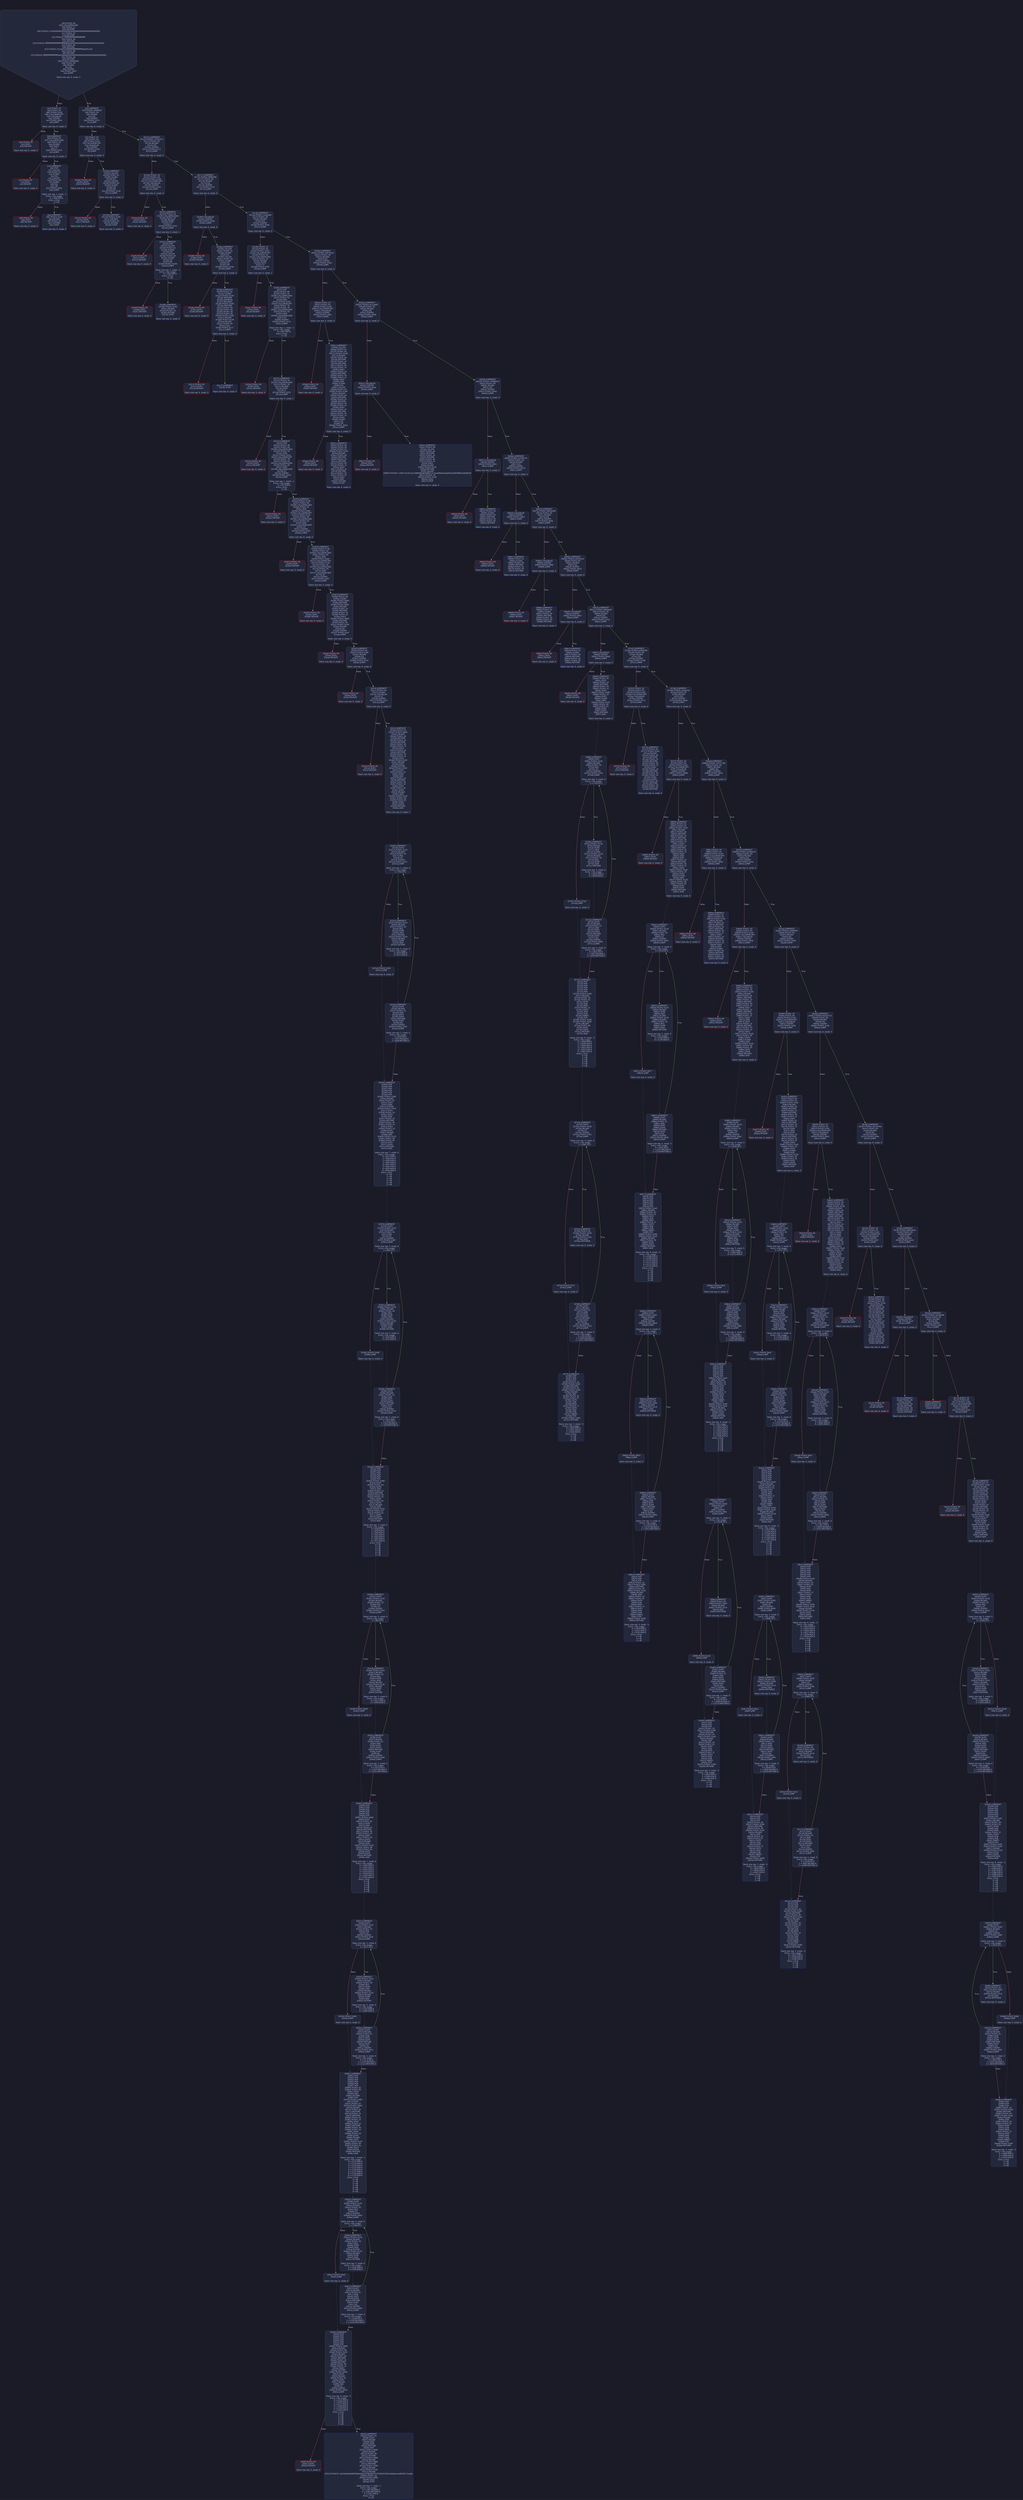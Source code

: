 digraph G {
    node [shape=box, style="filled, rounded", color="#565f89", fontcolor="#c0caf5", fontname="Helvetica", fillcolor="#24283b"];
    edge [color="#414868", fontcolor="#c0caf5", fontname="Helvetica"];
    bgcolor="#1a1b26";
    0 [ label = "[00] PUSH1 00
[02] CALLDATALOAD
[03] PUSH1 1c
[05] MSTORE
[06] PUSH21 010000000000000000000000000000000000000000
[1c] PUSH1 20
[1e] MSTORE
[1f] PUSH16 7fffffffffffffffffffffffffffffff
[30] PUSH1 40
[32] MSTORE
[33] PUSH32 ffffffffffffffffffffffffffffffff80000000000000000000000000000000
[54] PUSH1 60
[56] MSTORE
[57] PUSH21 012a05f1fffffffffffffffffffffffffdabf41c00
[6d] PUSH1 80
[6f] MSTORE
[70] PUSH32 fffffffffffffffffffffffed5fa0e0000000000000000000000000000000000
[91] PUSH1 a0
[93] MSTORE
[94] PUSH4 098e0864
[99] PUSH1 00
[9b] MLOAD
[9c] EQ
[9d] ISZERO
[9e] PUSH2 00e3
[a1] JUMPI

Stack size req: 0, sizeΔ: 0
" shape = invhouse]
    1 [ label = "[a2] PUSH1 20
[a4] PUSH1 04
[a6] PUSH2 0140
[a9] CALLDATACOPY
[aa] CALLVALUE
[ab] ISZERO
[ac] PUSH2 00b4
[af] JUMPI

Stack size req: 0, sizeΔ: 0
"]
    2 [ label = "[b0] PUSH1 00
[b2] DUP1
[b3] REVERT

Stack size req: 0, sizeΔ: 0
" color = "red"]
    3 [ label = "[b4] JUMPDEST
[b5] PUSH1 04
[b7] CALLDATALOAD
[b8] PUSH1 20
[ba] MLOAD
[bb] DUP2
[bc] LT
[bd] PUSH2 00c5
[c0] JUMPI

Stack size req: 0, sizeΔ: 1
"]
    4 [ label = "[c1] PUSH1 00
[c3] DUP1
[c4] REVERT

Stack size req: 0, sizeΔ: 0
" color = "red"]
    5 [ label = "[c5] JUMPDEST
[c6] POP
[c7] CALLER
[c8] PUSH1 01
[ca] SLOAD
[cb] EQ
[cc] CALLER
[cd] PUSH1 00
[cf] SLOAD
[d0] EQ
[d1] OR
[d2] PUSH2 00da
[d5] JUMPI

Stack size req: 1, sizeΔ: -1
Entry->Op usage:
	0->198:POP:0
Entry->Exit:
	0->😵
"]
    6 [ label = "[d6] PUSH1 00
[d8] DUP1
[d9] REVERT

Stack size req: 0, sizeΔ: 0
" color = "red"]
    7 [ label = "[da] JUMPDEST
[db] PUSH2 0140
[de] MLOAD
[df] PUSH1 01
[e1] SSTORE
[e2] STOP

Stack size req: 0, sizeΔ: 0
" color = "darkblue"]
    8 [ label = "[e3] JUMPDEST
[e4] PUSH4 d49f0fa5
[e9] PUSH1 00
[eb] MLOAD
[ec] EQ
[ed] ISZERO
[ee] PUSH2 0121
[f1] JUMPI

Stack size req: 0, sizeΔ: 0
"]
    9 [ label = "[f2] PUSH1 20
[f4] PUSH1 04
[f6] PUSH2 0140
[f9] CALLDATACOPY
[fa] CALLVALUE
[fb] ISZERO
[fc] PUSH2 0104
[ff] JUMPI

Stack size req: 0, sizeΔ: 0
"]
    10 [ label = "[0100] PUSH1 00
[0102] DUP1
[0103] REVERT

Stack size req: 0, sizeΔ: 0
" color = "red"]
    11 [ label = "[0104] JUMPDEST
[0105] CALLER
[0106] PUSH1 01
[0108] SLOAD
[0109] EQ
[010a] CALLER
[010b] PUSH1 00
[010d] SLOAD
[010e] EQ
[010f] OR
[0110] PUSH2 0118
[0113] JUMPI

Stack size req: 0, sizeΔ: 0
"]
    12 [ label = "[0114] PUSH1 00
[0116] DUP1
[0117] REVERT

Stack size req: 0, sizeΔ: 0
" color = "red"]
    13 [ label = "[0118] JUMPDEST
[0119] PUSH2 0140
[011c] MLOAD
[011d] PUSH1 03
[011f] SSTORE
[0120] STOP

Stack size req: 0, sizeΔ: 0
" color = "darkblue"]
    14 [ label = "[0121] JUMPDEST
[0122] PUSH4 71054317
[0127] PUSH1 00
[0129] MLOAD
[012a] EQ
[012b] ISZERO
[012c] PUSH2 0171
[012f] JUMPI

Stack size req: 0, sizeΔ: 0
"]
    15 [ label = "[0130] PUSH1 20
[0132] PUSH1 04
[0134] PUSH2 0140
[0137] CALLDATACOPY
[0138] CALLVALUE
[0139] ISZERO
[013a] PUSH2 0142
[013d] JUMPI

Stack size req: 0, sizeΔ: 0
"]
    16 [ label = "[013e] PUSH1 00
[0140] DUP1
[0141] REVERT

Stack size req: 0, sizeΔ: 0
" color = "red"]
    17 [ label = "[0142] JUMPDEST
[0143] PUSH1 04
[0145] CALLDATALOAD
[0146] PUSH1 20
[0148] MLOAD
[0149] DUP2
[014a] LT
[014b] PUSH2 0153
[014e] JUMPI

Stack size req: 0, sizeΔ: 1
"]
    18 [ label = "[014f] PUSH1 00
[0151] DUP1
[0152] REVERT

Stack size req: 0, sizeΔ: 0
" color = "red"]
    19 [ label = "[0153] JUMPDEST
[0154] POP
[0155] CALLER
[0156] PUSH1 01
[0158] SLOAD
[0159] EQ
[015a] CALLER
[015b] PUSH1 00
[015d] SLOAD
[015e] EQ
[015f] OR
[0160] PUSH2 0168
[0163] JUMPI

Stack size req: 1, sizeΔ: -1
Entry->Op usage:
	0->340:POP:0
Entry->Exit:
	0->😵
"]
    20 [ label = "[0164] PUSH1 00
[0166] DUP1
[0167] REVERT

Stack size req: 0, sizeΔ: 0
" color = "red"]
    21 [ label = "[0168] JUMPDEST
[0169] PUSH2 0140
[016c] MLOAD
[016d] PUSH1 02
[016f] SSTORE
[0170] STOP

Stack size req: 0, sizeΔ: 0
" color = "darkblue"]
    22 [ label = "[0171] JUMPDEST
[0172] PUSH4 f9f80396
[0177] PUSH1 00
[0179] MLOAD
[017a] EQ
[017b] ISZERO
[017c] PUSH2 01c9
[017f] JUMPI

Stack size req: 0, sizeΔ: 0
"]
    23 [ label = "[0180] CALLVALUE
[0181] ISZERO
[0182] PUSH2 018a
[0185] JUMPI

Stack size req: 0, sizeΔ: 0
"]
    24 [ label = "[0186] PUSH1 00
[0188] DUP1
[0189] REVERT

Stack size req: 0, sizeΔ: 0
" color = "red"]
    25 [ label = "[018a] JUMPDEST
[018b] CALLER
[018c] PUSH1 01
[018e] SLOAD
[018f] EQ
[0190] CALLER
[0191] PUSH1 00
[0193] SLOAD
[0194] EQ
[0195] OR
[0196] PUSH2 019e
[0199] JUMPI

Stack size req: 0, sizeΔ: 0
"]
    26 [ label = "[019a] PUSH1 00
[019c] DUP1
[019d] REVERT

Stack size req: 0, sizeΔ: 0
" color = "red"]
    27 [ label = "[019e] JUMPDEST
[019f] PUSH1 02
[01a1] SLOAD
[01a2] PUSH2 0140
[01a5] MSTORE
[01a6] ADDRESS
[01a7] BALANCE
[01a8] PUSH2 0160
[01ab] MSTORE
[01ac] PUSH1 00
[01ae] PUSH1 00
[01b0] PUSH1 00
[01b2] PUSH1 00
[01b4] PUSH2 0160
[01b7] MLOAD
[01b8] PUSH2 0140
[01bb] MLOAD
[01bc] PUSH1 00
[01be] CALL
[01bf] PUSH2 01c7
[01c2] JUMPI

Stack size req: 0, sizeΔ: 0
"]
    28 [ label = "[01c3] PUSH1 00
[01c5] DUP1
[01c6] REVERT

Stack size req: 0, sizeΔ: 0
" color = "red"]
    29 [ label = "[01c7] JUMPDEST
[01c8] STOP

Stack size req: 0, sizeΔ: 0
" color = "darkblue"]
    30 [ label = "[01c9] JUMPDEST
[01ca] PUSH4 1cad5af8
[01cf] PUSH1 00
[01d1] MLOAD
[01d2] EQ
[01d3] ISZERO
[01d4] PUSH2 054b
[01d7] JUMPI

Stack size req: 0, sizeΔ: 0
"]
    31 [ label = "[01d8] PUSH1 c0
[01da] PUSH1 04
[01dc] PUSH2 0140
[01df] CALLDATACOPY
[01e0] PUSH1 04
[01e2] CALLDATALOAD
[01e3] PUSH1 20
[01e5] MLOAD
[01e6] DUP2
[01e7] LT
[01e8] PUSH2 01f0
[01eb] JUMPI

Stack size req: 0, sizeΔ: 1
"]
    32 [ label = "[01ec] PUSH1 00
[01ee] DUP1
[01ef] REVERT

Stack size req: 0, sizeΔ: 0
" color = "red"]
    33 [ label = "[01f0] JUMPDEST
[01f1] POP
[01f2] PUSH1 98
[01f4] PUSH1 24
[01f6] CALLDATALOAD
[01f7] PUSH1 04
[01f9] ADD
[01fa] PUSH2 0200
[01fd] CALLDATACOPY
[01fe] PUSH1 78
[0200] PUSH1 24
[0202] CALLDATALOAD
[0203] PUSH1 04
[0205] ADD
[0206] CALLDATALOAD
[0207] GT
[0208] ISZERO
[0209] PUSH2 0211
[020c] JUMPI

Stack size req: 1, sizeΔ: -1
Entry->Op usage:
	0->497:POP:0
Entry->Exit:
	0->😵
"]
    34 [ label = "[020d] PUSH1 00
[020f] DUP1
[0210] REVERT

Stack size req: 0, sizeΔ: 0
" color = "red"]
    35 [ label = "[0211] JUMPDEST
[0212] PUSH1 44
[0214] CALLDATALOAD
[0215] PUSH1 20
[0217] MLOAD
[0218] DUP2
[0219] LT
[021a] PUSH2 0222
[021d] JUMPI

Stack size req: 0, sizeΔ: 1
"]
    36 [ label = "[021e] PUSH1 00
[0220] DUP1
[0221] REVERT

Stack size req: 0, sizeΔ: 0
" color = "red"]
    37 [ label = "[0222] JUMPDEST
[0223] POP
[0224] PUSH1 98
[0226] PUSH1 64
[0228] CALLDATALOAD
[0229] PUSH1 04
[022b] ADD
[022c] PUSH2 02c0
[022f] CALLDATACOPY
[0230] PUSH1 78
[0232] PUSH1 64
[0234] CALLDATALOAD
[0235] PUSH1 04
[0237] ADD
[0238] CALLDATALOAD
[0239] GT
[023a] ISZERO
[023b] PUSH2 0243
[023e] JUMPI

Stack size req: 1, sizeΔ: -1
Entry->Op usage:
	0->547:POP:0
Entry->Exit:
	0->😵
"]
    38 [ label = "[023f] PUSH1 00
[0241] DUP1
[0242] REVERT

Stack size req: 0, sizeΔ: 0
" color = "red"]
    39 [ label = "[0243] JUMPDEST
[0244] PUSH2 0138
[0247] PUSH1 84
[0249] CALLDATALOAD
[024a] PUSH1 04
[024c] ADD
[024d] PUSH2 0380
[0250] CALLDATACOPY
[0251] PUSH2 0118
[0254] PUSH1 84
[0256] CALLDATALOAD
[0257] PUSH1 04
[0259] ADD
[025a] CALLDATALOAD
[025b] GT
[025c] ISZERO
[025d] PUSH2 0265
[0260] JUMPI

Stack size req: 0, sizeΔ: 0
"]
    40 [ label = "[0261] PUSH1 00
[0263] DUP1
[0264] REVERT

Stack size req: 0, sizeΔ: 0
" color = "red"]
    41 [ label = "[0265] JUMPDEST
[0266] PUSH2 0138
[0269] PUSH1 a4
[026b] CALLDATALOAD
[026c] PUSH1 04
[026e] ADD
[026f] PUSH2 04e0
[0272] CALLDATACOPY
[0273] PUSH2 0118
[0276] PUSH1 a4
[0278] CALLDATALOAD
[0279] PUSH1 04
[027b] ADD
[027c] CALLDATALOAD
[027d] GT
[027e] ISZERO
[027f] PUSH2 0287
[0282] JUMPI

Stack size req: 0, sizeΔ: 0
"]
    42 [ label = "[0283] PUSH1 00
[0285] DUP1
[0286] REVERT

Stack size req: 0, sizeΔ: 0
" color = "red"]
    43 [ label = "[0287] JUMPDEST
[0288] PUSH1 06
[028a] SLOAD
[028b] PUSH2 0640
[028e] MSTORE
[028f] PUSH2 0640
[0292] MLOAD
[0293] PUSH1 c0
[0295] MSTORE
[0296] PUSH1 20
[0298] PUSH1 c0
[029a] SHA3
[029b] PUSH2 0660
[029e] MSTORE
[029f] PUSH1 00
[02a1] PUSH2 0140
[02a4] MLOAD
[02a5] EQ
[02a6] ISZERO
[02a7] PUSH2 02af
[02aa] JUMPI

Stack size req: 0, sizeΔ: 0
"]
    44 [ label = "[02ab] PUSH1 00
[02ad] DUP1
[02ae] REVERT

Stack size req: 0, sizeΔ: 0
" color = "red"]
    45 [ label = "[02af] JUMPDEST
[02b0] PUSH1 00
[02b2] PUSH2 0180
[02b5] MLOAD
[02b6] EQ
[02b7] ISZERO
[02b8] PUSH2 02c0
[02bb] JUMPI

Stack size req: 0, sizeΔ: 0
"]
    46 [ label = "[02bc] PUSH1 00
[02be] DUP1
[02bf] REVERT

Stack size req: 0, sizeΔ: 0
" color = "red"]
    47 [ label = "[02c0] JUMPDEST
[02c1] PUSH1 03
[02c3] SLOAD
[02c4] CALLVALUE
[02c5] LT
[02c6] ISZERO
[02c7] PUSH2 02cf
[02ca] JUMPI

Stack size req: 0, sizeΔ: 0
"]
    48 [ label = "[02cb] PUSH1 00
[02cd] DUP1
[02ce] REVERT

Stack size req: 0, sizeΔ: 0
" color = "red"]
    49 [ label = "[02cf] JUMPDEST
[02d0] PUSH1 05
[02d2] PUSH2 0660
[02d5] MLOAD
[02d6] PUSH1 e0
[02d8] MSTORE
[02d9] PUSH1 c0
[02db] MSTORE
[02dc] PUSH1 40
[02de] PUSH1 c0
[02e0] SHA3
[02e1] PUSH1 c0
[02e3] MSTORE
[02e4] PUSH1 20
[02e6] PUSH1 c0
[02e8] SHA3
[02e9] PUSH2 0140
[02ec] MLOAD
[02ed] DUP2
[02ee] SSTORE
[02ef] PUSH2 0200
[02f2] DUP1
[02f3] PUSH1 01
[02f5] DUP4
[02f6] ADD
[02f7] PUSH1 c0
[02f9] MSTORE
[02fa] PUSH1 20
[02fc] PUSH1 c0
[02fe] SHA3
[02ff] PUSH1 20
[0301] DUP3
[0302] MLOAD
[0303] ADD
[0304] PUSH2 0120
[0307] PUSH1 00
[0309] PUSH1 05
[030b] DUP2
[030c] DUP4
[030d] MSTORE
[030e] ADD

Stack size req: 0, sizeΔ: 7
"]
    50 [ label = "[030f] JUMPDEST
[0310] DUP3
[0311] PUSH2 0120
[0314] MLOAD
[0315] PUSH1 20
[0317] MUL
[0318] GT
[0319] ISZERO
[031a] PUSH2 0322
[031d] JUMPI

Stack size req: 3, sizeΔ: 0
Entry->Op usage:
	2->792:GT:1
"]
    51 [ label = "[031e] PUSH2 0344
[0321] JUMP

Stack size req: 0, sizeΔ: 0
"]
    52 [ label = "[0322] JUMPDEST
[0323] PUSH2 0120
[0326] MLOAD
[0327] PUSH1 20
[0329] MUL
[032a] DUP6
[032b] ADD
[032c] MLOAD
[032d] PUSH2 0120
[0330] MLOAD
[0331] DUP6
[0332] ADD
[0333] SSTORE

Stack size req: 5, sizeΔ: 0
Entry->Op usage:
	3->818:ADD:0
	4->811:ADD:0
"]
    53 [ label = "[0334] JUMPDEST
[0335] DUP2
[0336] MLOAD
[0337] PUSH1 01
[0339] ADD
[033a] DUP1
[033b] DUP4
[033c] MSTORE
[033d] DUP2
[033e] EQ
[033f] ISZERO
[0340] PUSH2 030f
[0343] JUMPI

Stack size req: 2, sizeΔ: 0
Entry->Op usage:
	0->830:EQ:0
	1->822:MLOAD:0
	1->828:MSTORE:0
"]
    54 [ label = "[0344] JUMPDEST
[0345] POP
[0346] POP
[0347] POP
[0348] POP
[0349] POP
[034a] POP
[034b] PUSH2 0180
[034e] MLOAD
[034f] PUSH1 02
[0351] DUP3
[0352] ADD
[0353] SSTORE
[0354] PUSH2 02c0
[0357] DUP1
[0358] PUSH1 03
[035a] DUP4
[035b] ADD
[035c] PUSH1 c0
[035e] MSTORE
[035f] PUSH1 20
[0361] PUSH1 c0
[0363] SHA3
[0364] PUSH1 20
[0366] DUP3
[0367] MLOAD
[0368] ADD
[0369] PUSH2 0120
[036c] PUSH1 00
[036e] PUSH1 05
[0370] DUP2
[0371] DUP4
[0372] MSTORE
[0373] ADD

Stack size req: 7, sizeΔ: 0
Entry->Op usage:
	0->837:POP:0
	1->838:POP:0
	2->839:POP:0
	3->840:POP:0
	4->841:POP:0
	5->842:POP:0
	6->850:ADD:0
	6->859:ADD:0
Entry->Exit:
	0->😵
	1->😵
	2->😵
	3->😵
	4->😵
	5->😵
"]
    55 [ label = "[0374] JUMPDEST
[0375] DUP3
[0376] PUSH2 0120
[0379] MLOAD
[037a] PUSH1 20
[037c] MUL
[037d] GT
[037e] ISZERO
[037f] PUSH2 0387
[0382] JUMPI

Stack size req: 3, sizeΔ: 0
Entry->Op usage:
	2->893:GT:1
"]
    56 [ label = "[0383] PUSH2 03a9
[0386] JUMP

Stack size req: 0, sizeΔ: 0
"]
    57 [ label = "[0387] JUMPDEST
[0388] PUSH2 0120
[038b] MLOAD
[038c] PUSH1 20
[038e] MUL
[038f] DUP6
[0390] ADD
[0391] MLOAD
[0392] PUSH2 0120
[0395] MLOAD
[0396] DUP6
[0397] ADD
[0398] SSTORE

Stack size req: 5, sizeΔ: 0
Entry->Op usage:
	3->919:ADD:0
	4->912:ADD:0
"]
    58 [ label = "[0399] JUMPDEST
[039a] DUP2
[039b] MLOAD
[039c] PUSH1 01
[039e] ADD
[039f] DUP1
[03a0] DUP4
[03a1] MSTORE
[03a2] DUP2
[03a3] EQ
[03a4] ISZERO
[03a5] PUSH2 0374
[03a8] JUMPI

Stack size req: 2, sizeΔ: 0
Entry->Op usage:
	0->931:EQ:0
	1->923:MLOAD:0
	1->929:MSTORE:0
"]
    59 [ label = "[03a9] JUMPDEST
[03aa] POP
[03ab] POP
[03ac] POP
[03ad] POP
[03ae] POP
[03af] POP
[03b0] PUSH2 0380
[03b3] DUP1
[03b4] PUSH1 04
[03b6] DUP4
[03b7] ADD
[03b8] PUSH1 c0
[03ba] MSTORE
[03bb] PUSH1 20
[03bd] PUSH1 c0
[03bf] SHA3
[03c0] PUSH1 20
[03c2] DUP3
[03c3] MLOAD
[03c4] ADD
[03c5] PUSH2 0120
[03c8] PUSH1 00
[03ca] PUSH1 0a
[03cc] DUP2
[03cd] DUP4
[03ce] MSTORE
[03cf] ADD

Stack size req: 7, sizeΔ: 0
Entry->Op usage:
	0->938:POP:0
	1->939:POP:0
	2->940:POP:0
	3->941:POP:0
	4->942:POP:0
	5->943:POP:0
	6->951:ADD:0
Entry->Exit:
	0->😵
	1->😵
	2->😵
	3->😵
	4->😵
	5->😵
"]
    60 [ label = "[03d0] JUMPDEST
[03d1] DUP3
[03d2] PUSH2 0120
[03d5] MLOAD
[03d6] PUSH1 20
[03d8] MUL
[03d9] GT
[03da] ISZERO
[03db] PUSH2 03e3
[03de] JUMPI

Stack size req: 3, sizeΔ: 0
Entry->Op usage:
	2->985:GT:1
"]
    61 [ label = "[03df] PUSH2 0405
[03e2] JUMP

Stack size req: 0, sizeΔ: 0
"]
    62 [ label = "[03e3] JUMPDEST
[03e4] PUSH2 0120
[03e7] MLOAD
[03e8] PUSH1 20
[03ea] MUL
[03eb] DUP6
[03ec] ADD
[03ed] MLOAD
[03ee] PUSH2 0120
[03f1] MLOAD
[03f2] DUP6
[03f3] ADD
[03f4] SSTORE

Stack size req: 5, sizeΔ: 0
Entry->Op usage:
	3->1011:ADD:0
	4->1004:ADD:0
"]
    63 [ label = "[03f5] JUMPDEST
[03f6] DUP2
[03f7] MLOAD
[03f8] PUSH1 01
[03fa] ADD
[03fb] DUP1
[03fc] DUP4
[03fd] MSTORE
[03fe] DUP2
[03ff] EQ
[0400] ISZERO
[0401] PUSH2 03d0
[0404] JUMPI

Stack size req: 2, sizeΔ: 0
Entry->Op usage:
	0->1023:EQ:0
	1->1015:MLOAD:0
	1->1021:MSTORE:0
"]
    64 [ label = "[0405] JUMPDEST
[0406] POP
[0407] POP
[0408] POP
[0409] POP
[040a] POP
[040b] POP
[040c] PUSH2 04e0
[040f] DUP1
[0410] PUSH1 05
[0412] DUP4
[0413] ADD
[0414] PUSH1 c0
[0416] MSTORE
[0417] PUSH1 20
[0419] PUSH1 c0
[041b] SHA3
[041c] PUSH1 20
[041e] DUP3
[041f] MLOAD
[0420] ADD
[0421] PUSH2 0120
[0424] PUSH1 00
[0426] PUSH1 0a
[0428] DUP2
[0429] DUP4
[042a] MSTORE
[042b] ADD

Stack size req: 7, sizeΔ: 0
Entry->Op usage:
	0->1030:POP:0
	1->1031:POP:0
	2->1032:POP:0
	3->1033:POP:0
	4->1034:POP:0
	5->1035:POP:0
	6->1043:ADD:0
Entry->Exit:
	0->😵
	1->😵
	2->😵
	3->😵
	4->😵
	5->😵
"]
    65 [ label = "[042c] JUMPDEST
[042d] DUP3
[042e] PUSH2 0120
[0431] MLOAD
[0432] PUSH1 20
[0434] MUL
[0435] GT
[0436] ISZERO
[0437] PUSH2 043f
[043a] JUMPI

Stack size req: 3, sizeΔ: 0
Entry->Op usage:
	2->1077:GT:1
"]
    66 [ label = "[043b] PUSH2 0461
[043e] JUMP

Stack size req: 0, sizeΔ: 0
"]
    67 [ label = "[043f] JUMPDEST
[0440] PUSH2 0120
[0443] MLOAD
[0444] PUSH1 20
[0446] MUL
[0447] DUP6
[0448] ADD
[0449] MLOAD
[044a] PUSH2 0120
[044d] MLOAD
[044e] DUP6
[044f] ADD
[0450] SSTORE

Stack size req: 5, sizeΔ: 0
Entry->Op usage:
	3->1103:ADD:0
	4->1096:ADD:0
"]
    68 [ label = "[0451] JUMPDEST
[0452] DUP2
[0453] MLOAD
[0454] PUSH1 01
[0456] ADD
[0457] DUP1
[0458] DUP4
[0459] MSTORE
[045a] DUP2
[045b] EQ
[045c] ISZERO
[045d] PUSH2 042c
[0460] JUMPI

Stack size req: 2, sizeΔ: 0
Entry->Op usage:
	0->1115:EQ:0
	1->1107:MLOAD:0
	1->1113:MSTORE:0
"]
    69 [ label = "[0461] JUMPDEST
[0462] POP
[0463] POP
[0464] POP
[0465] POP
[0466] POP
[0467] POP
[0468] PUSH1 01
[046a] PUSH1 06
[046c] DUP3
[046d] ADD
[046e] SSTORE
[046f] POP
[0470] PUSH2 0380
[0473] DUP1
[0474] PUSH1 07
[0476] PUSH2 0640
[0479] MLOAD
[047a] PUSH1 e0
[047c] MSTORE
[047d] PUSH1 c0
[047f] MSTORE
[0480] PUSH1 40
[0482] PUSH1 c0
[0484] SHA3
[0485] PUSH1 c0
[0487] MSTORE
[0488] PUSH1 20
[048a] PUSH1 c0
[048c] SHA3
[048d] PUSH1 20
[048f] DUP3
[0490] MLOAD
[0491] ADD
[0492] PUSH2 0120
[0495] PUSH1 00
[0497] PUSH1 0a
[0499] DUP2
[049a] DUP4
[049b] MSTORE
[049c] ADD

Stack size req: 7, sizeΔ: -1
Entry->Op usage:
	0->1122:POP:0
	1->1123:POP:0
	2->1124:POP:0
	3->1125:POP:0
	4->1126:POP:0
	5->1127:POP:0
	6->1133:ADD:0
	6->1135:POP:0
Entry->Exit:
	0->😵
	1->😵
	2->😵
	3->😵
	4->😵
	5->😵
	6->😵
"]
    70 [ label = "[049d] JUMPDEST
[049e] DUP3
[049f] PUSH2 0120
[04a2] MLOAD
[04a3] PUSH1 20
[04a5] MUL
[04a6] GT
[04a7] ISZERO
[04a8] PUSH2 04b0
[04ab] JUMPI

Stack size req: 3, sizeΔ: 0
Entry->Op usage:
	2->1190:GT:1
"]
    71 [ label = "[04ac] PUSH2 04d2
[04af] JUMP

Stack size req: 0, sizeΔ: 0
"]
    72 [ label = "[04b0] JUMPDEST
[04b1] PUSH2 0120
[04b4] MLOAD
[04b5] PUSH1 20
[04b7] MUL
[04b8] DUP6
[04b9] ADD
[04ba] MLOAD
[04bb] PUSH2 0120
[04be] MLOAD
[04bf] DUP6
[04c0] ADD
[04c1] SSTORE

Stack size req: 5, sizeΔ: 0
Entry->Op usage:
	3->1216:ADD:0
	4->1209:ADD:0
"]
    73 [ label = "[04c2] JUMPDEST
[04c3] DUP2
[04c4] MLOAD
[04c5] PUSH1 01
[04c7] ADD
[04c8] DUP1
[04c9] DUP4
[04ca] MSTORE
[04cb] DUP2
[04cc] EQ
[04cd] ISZERO
[04ce] PUSH2 049d
[04d1] JUMPI

Stack size req: 2, sizeΔ: 0
Entry->Op usage:
	0->1228:EQ:0
	1->1220:MLOAD:0
	1->1226:MSTORE:0
"]
    74 [ label = "[04d2] JUMPDEST
[04d3] POP
[04d4] POP
[04d5] POP
[04d6] POP
[04d7] POP
[04d8] POP
[04d9] PUSH2 0660
[04dc] MLOAD
[04dd] PUSH1 08
[04df] PUSH2 0140
[04e2] MLOAD
[04e3] PUSH1 e0
[04e5] MSTORE
[04e6] PUSH1 c0
[04e8] MSTORE
[04e9] PUSH1 40
[04eb] PUSH1 c0
[04ed] SHA3
[04ee] SSTORE
[04ef] PUSH2 0640
[04f2] DUP1
[04f3] MLOAD
[04f4] PUSH1 01
[04f6] DUP3
[04f7] MLOAD
[04f8] ADD
[04f9] LT
[04fa] ISZERO
[04fb] PUSH2 0503
[04fe] JUMPI

Stack size req: 6, sizeΔ: -5
Entry->Op usage:
	0->1235:POP:0
	1->1236:POP:0
	2->1237:POP:0
	3->1238:POP:0
	4->1239:POP:0
	5->1240:POP:0
Entry->Exit:
	0->😵
	1->😵
	2->😵
	3->😵
	4->😵
	5->😵
"]
    75 [ label = "[04ff] PUSH1 00
[0501] DUP1
[0502] REVERT

Stack size req: 0, sizeΔ: 0
" color = "red"]
    76 [ label = "[0503] JUMPDEST
[0504] PUSH1 01
[0506] DUP2
[0507] MLOAD
[0508] ADD
[0509] DUP2
[050a] MSTORE
[050b] POP
[050c] PUSH2 0640
[050f] MLOAD
[0510] PUSH1 06
[0512] SSTORE
[0513] PUSH2 0660
[0516] MLOAD
[0517] PUSH2 0680
[051a] MSTORE
[051b] PUSH2 0180
[051e] MLOAD
[051f] PUSH2 0140
[0522] MLOAD
[0523] PUSH32 3a43fa40a6b9fb56bbbbaa1478eb0337cf539b51902c9de9ae1ed66367c2aa8a
[0544] PUSH1 20
[0546] PUSH2 0680
[0549] LOG3
[054a] STOP

Stack size req: 1, sizeΔ: -1
Entry->Op usage:
	0->1287:MLOAD:0
	0->1290:MSTORE:0
	0->1291:POP:0
Entry->Exit:
	0->😵
" color = "darkblue"]
    77 [ label = "[054b] JUMPDEST
[054c] PUSH4 fe9792ad
[0551] PUSH1 00
[0553] MLOAD
[0554] EQ
[0555] ISZERO
[0556] PUSH2 05d2
[0559] JUMPI

Stack size req: 0, sizeΔ: 0
"]
    78 [ label = "[055a] PUSH1 20
[055c] PUSH1 04
[055e] PUSH2 0140
[0561] CALLDATACOPY
[0562] CALLVALUE
[0563] ISZERO
[0564] PUSH2 056c
[0567] JUMPI

Stack size req: 0, sizeΔ: 0
"]
    79 [ label = "[0568] PUSH1 00
[056a] DUP1
[056b] REVERT

Stack size req: 0, sizeΔ: 0
" color = "red"]
    80 [ label = "[056c] JUMPDEST
[056d] CALLER
[056e] PUSH1 02
[0570] PUSH1 05
[0572] PUSH2 0140
[0575] MLOAD
[0576] PUSH1 e0
[0578] MSTORE
[0579] PUSH1 c0
[057b] MSTORE
[057c] PUSH1 40
[057e] PUSH1 c0
[0580] SHA3
[0581] PUSH1 c0
[0583] MSTORE
[0584] PUSH1 20
[0586] PUSH1 c0
[0588] SHA3
[0589] ADD
[058a] SLOAD
[058b] EQ
[058c] CALLER
[058d] PUSH1 05
[058f] PUSH2 0140
[0592] MLOAD
[0593] PUSH1 e0
[0595] MSTORE
[0596] PUSH1 c0
[0598] MSTORE
[0599] PUSH1 40
[059b] PUSH1 c0
[059d] SHA3
[059e] PUSH1 c0
[05a0] MSTORE
[05a1] PUSH1 20
[05a3] PUSH1 c0
[05a5] SHA3
[05a6] SLOAD
[05a7] EQ
[05a8] OR
[05a9] PUSH2 05b1
[05ac] JUMPI

Stack size req: 0, sizeΔ: 0
"]
    81 [ label = "[05ad] PUSH1 00
[05af] DUP1
[05b0] REVERT

Stack size req: 0, sizeΔ: 0
" color = "red"]
    82 [ label = "[05b1] JUMPDEST
[05b2] PUSH1 00
[05b4] PUSH1 06
[05b6] PUSH1 05
[05b8] PUSH2 0140
[05bb] MLOAD
[05bc] PUSH1 e0
[05be] MSTORE
[05bf] PUSH1 c0
[05c1] MSTORE
[05c2] PUSH1 40
[05c4] PUSH1 c0
[05c6] SHA3
[05c7] PUSH1 c0
[05c9] MSTORE
[05ca] PUSH1 20
[05cc] PUSH1 c0
[05ce] SHA3
[05cf] ADD
[05d0] SSTORE
[05d1] STOP

Stack size req: 0, sizeΔ: 0
" color = "darkblue"]
    83 [ label = "[05d2] JUMPDEST
[05d3] PUSH4 dccce687
[05d8] PUSH1 00
[05da] MLOAD
[05db] EQ
[05dc] ISZERO
[05dd] PUSH2 0628
[05e0] JUMPI

Stack size req: 0, sizeΔ: 0
"]
    84 [ label = "[05e1] CALLVALUE
[05e2] ISZERO
[05e3] PUSH2 05eb
[05e6] JUMPI

Stack size req: 0, sizeΔ: 0
"]
    85 [ label = "[05e7] PUSH1 00
[05e9] DUP1
[05ea] REVERT

Stack size req: 0, sizeΔ: 0
" color = "red"]
    86 [ label = "[05eb] JUMPDEST
[05ec] PUSH1 08
[05ee] CALLER
[05ef] PUSH1 e0
[05f1] MSTORE
[05f2] PUSH1 c0
[05f4] MSTORE
[05f5] PUSH1 40
[05f7] PUSH1 c0
[05f9] SHA3
[05fa] SLOAD
[05fb] PUSH2 0140
[05fe] MSTORE
[05ff] CALLER
[0600] PUSH32 c16017e1ef11a1208b66fc8f44887c2c3cab99ab42ae8cb5a483089e2b4b8030
[0621] PUSH1 20
[0623] PUSH2 0140
[0626] LOG2
[0627] STOP

Stack size req: 0, sizeΔ: 0
" color = "darkblue"]
    87 [ label = "[0628] JUMPDEST
[0629] PUSH4 73688914
[062e] PUSH1 00
[0630] MLOAD
[0631] EQ
[0632] ISZERO
[0633] PUSH2 064e
[0636] JUMPI

Stack size req: 0, sizeΔ: 0
"]
    88 [ label = "[0637] CALLVALUE
[0638] ISZERO
[0639] PUSH2 0641
[063c] JUMPI

Stack size req: 0, sizeΔ: 0
"]
    89 [ label = "[063d] PUSH1 00
[063f] DUP1
[0640] REVERT

Stack size req: 0, sizeΔ: 0
" color = "red"]
    90 [ label = "[0641] JUMPDEST
[0642] PUSH1 00
[0644] SLOAD
[0645] PUSH1 00
[0647] MSTORE
[0648] PUSH1 20
[064a] PUSH1 00
[064c] RETURN

Stack size req: 0, sizeΔ: 0
" color = "darkblue"]
    91 [ label = "[0daf] JUMPDEST
[0db0] PUSH1 00
[0db2] PUSH1 00
[0db4] REVERT

Stack size req: 0, sizeΔ: 0
" color = "red"]
    92 [ label = "[064e] JUMPDEST
[064f] PUSH4 52709725
[0654] PUSH1 00
[0656] MLOAD
[0657] EQ
[0658] ISZERO
[0659] PUSH2 0674
[065c] JUMPI

Stack size req: 0, sizeΔ: 0
"]
    93 [ label = "[065d] CALLVALUE
[065e] ISZERO
[065f] PUSH2 0667
[0662] JUMPI

Stack size req: 0, sizeΔ: 0
"]
    94 [ label = "[0663] PUSH1 00
[0665] DUP1
[0666] REVERT

Stack size req: 0, sizeΔ: 0
" color = "red"]
    95 [ label = "[0667] JUMPDEST
[0668] PUSH1 01
[066a] SLOAD
[066b] PUSH1 00
[066d] MSTORE
[066e] PUSH1 20
[0670] PUSH1 00
[0672] RETURN

Stack size req: 0, sizeΔ: 0
" color = "darkblue"]
    96 [ label = "[0cd1] PUSH1 00
[0cd3] DUP1
[0cd4] REVERT

Stack size req: 0, sizeΔ: 0
" color = "red"]
    97 [ label = "[0674] JUMPDEST
[0675] PUSH4 0893bd85
[067a] PUSH1 00
[067c] MLOAD
[067d] EQ
[067e] ISZERO
[067f] PUSH2 069a
[0682] JUMPI

Stack size req: 0, sizeΔ: 0
"]
    98 [ label = "[0683] CALLVALUE
[0684] ISZERO
[0685] PUSH2 068d
[0688] JUMPI

Stack size req: 0, sizeΔ: 0
"]
    99 [ label = "[0689] PUSH1 00
[068b] DUP1
[068c] REVERT

Stack size req: 0, sizeΔ: 0
" color = "red"]
    100 [ label = "[068d] JUMPDEST
[068e] PUSH1 02
[0690] SLOAD
[0691] PUSH1 00
[0693] MSTORE
[0694] PUSH1 20
[0696] PUSH1 00
[0698] RETURN

Stack size req: 0, sizeΔ: 0
" color = "darkblue"]
    101 [ label = "[0d8b] JUMPDEST
[0d8c] POP
[0d8d] POP
[0d8e] POP
[0d8f] PUSH1 20
[0d91] PUSH2 0180
[0d94] MSTORE
[0d95] PUSH1 40
[0d97] PUSH2 01a0
[0d9a] MLOAD
[0d9b] ADD
[0d9c] PUSH1 20
[0d9e] PUSH1 01
[0da0] DUP3
[0da1] SUB
[0da2] MOD
[0da3] PUSH1 1f
[0da5] DUP3
[0da6] ADD
[0da7] SUB
[0da8] SWAP1
[0da9] POP
[0daa] PUSH2 0180
[0dad] RETURN

Stack size req: 3, sizeΔ: -3
Entry->Op usage:
	0->3468:POP:0
	1->3469:POP:0
	2->3470:POP:0
Entry->Exit:
	0->😵
	1->😵
	2->😵
" color = "darkblue"]
    102 [ label = "[069a] JUMPDEST
[069b] PUSH4 a035b1fe
[06a0] PUSH1 00
[06a2] MLOAD
[06a3] EQ
[06a4] ISZERO
[06a5] PUSH2 06c0
[06a8] JUMPI

Stack size req: 0, sizeΔ: 0
"]
    103 [ label = "[06a9] CALLVALUE
[06aa] ISZERO
[06ab] PUSH2 06b3
[06ae] JUMPI

Stack size req: 0, sizeΔ: 0
"]
    104 [ label = "[06af] PUSH1 00
[06b1] DUP1
[06b2] REVERT

Stack size req: 0, sizeΔ: 0
" color = "red"]
    105 [ label = "[06b3] JUMPDEST
[06b4] PUSH1 03
[06b6] SLOAD
[06b7] PUSH1 00
[06b9] MSTORE
[06ba] PUSH1 20
[06bc] PUSH1 00
[06be] RETURN

Stack size req: 0, sizeΔ: 0
" color = "darkblue"]
    106 [ label = "[0d7b] JUMPDEST
[0d7c] DUP2
[0d7d] MLOAD
[0d7e] PUSH1 01
[0d80] ADD
[0d81] DUP1
[0d82] DUP4
[0d83] MSTORE
[0d84] DUP2
[0d85] EQ
[0d86] ISZERO
[0d87] PUSH2 0d5f
[0d8a] JUMPI

Stack size req: 2, sizeΔ: 0
Entry->Op usage:
	0->3461:EQ:0
	1->3453:MLOAD:0
	1->3459:MSTORE:0
"]
    107 [ label = "[06c0] JUMPDEST
[06c1] PUSH4 06fdde03
[06c6] PUSH1 00
[06c8] MLOAD
[06c9] EQ
[06ca] ISZERO
[06cb] PUSH2 07a3
[06ce] JUMPI

Stack size req: 0, sizeΔ: 0
"]
    108 [ label = "[06cf] CALLVALUE
[06d0] ISZERO
[06d1] PUSH2 06d9
[06d4] JUMPI

Stack size req: 0, sizeΔ: 0
"]
    109 [ label = "[06d5] PUSH1 00
[06d7] DUP1
[06d8] REVERT

Stack size req: 0, sizeΔ: 0
" color = "red"]
    110 [ label = "[06d9] JUMPDEST
[06da] PUSH1 04
[06dc] DUP1
[06dd] PUSH1 c0
[06df] MSTORE
[06e0] PUSH1 20
[06e2] PUSH1 c0
[06e4] SHA3
[06e5] PUSH2 0180
[06e8] PUSH1 20
[06ea] DUP3
[06eb] SLOAD
[06ec] ADD
[06ed] PUSH2 0120
[06f0] PUSH1 00
[06f2] PUSH1 03
[06f4] DUP2
[06f5] DUP4
[06f6] MSTORE
[06f7] ADD

Stack size req: 0, sizeΔ: 6
"]
    111 [ label = "[06f8] JUMPDEST
[06f9] DUP3
[06fa] PUSH2 0120
[06fd] MLOAD
[06fe] PUSH1 20
[0700] MUL
[0701] GT
[0702] ISZERO
[0703] PUSH2 070b
[0706] JUMPI

Stack size req: 3, sizeΔ: 0
Entry->Op usage:
	2->1793:GT:1
"]
    112 [ label = "[0707] PUSH2 072d
[070a] JUMP

Stack size req: 0, sizeΔ: 0
"]
    113 [ label = "[070b] JUMPDEST
[070c] PUSH2 0120
[070f] MLOAD
[0710] DUP6
[0711] ADD
[0712] SLOAD
[0713] PUSH2 0120
[0716] MLOAD
[0717] PUSH1 20
[0719] MUL
[071a] DUP6
[071b] ADD
[071c] MSTORE

Stack size req: 5, sizeΔ: 0
Entry->Op usage:
	3->1819:ADD:0
	4->1809:ADD:0
"]
    114 [ label = "[071d] JUMPDEST
[071e] DUP2
[071f] MLOAD
[0720] PUSH1 01
[0722] ADD
[0723] DUP1
[0724] DUP4
[0725] MSTORE
[0726] DUP2
[0727] EQ
[0728] ISZERO
[0729] PUSH2 06f8
[072c] JUMPI

Stack size req: 2, sizeΔ: 0
Entry->Op usage:
	0->1831:EQ:0
	1->1823:MLOAD:0
	1->1829:MSTORE:0
"]
    115 [ label = "[072d] JUMPDEST
[072e] POP
[072f] POP
[0730] POP
[0731] POP
[0732] POP
[0733] POP
[0734] PUSH2 0180
[0737] MLOAD
[0738] PUSH1 20
[073a] PUSH1 01
[073c] DUP3
[073d] SUB
[073e] MOD
[073f] PUSH1 1f
[0741] DUP3
[0742] ADD
[0743] SUB
[0744] SWAP1
[0745] POP
[0746] PUSH2 0200
[0749] PUSH2 0180
[074c] MLOAD
[074d] PUSH1 40
[074f] DUP2
[0750] DUP4
[0751] MSTORE
[0752] ADD

Stack size req: 6, sizeΔ: -3
Entry->Op usage:
	0->1838:POP:0
	1->1839:POP:0
	2->1840:POP:0
	3->1841:POP:0
	4->1842:POP:0
	5->1843:POP:0
Entry->Exit:
	0->😵
	1->😵
	2->😵
	3->😵
	4->😵
	5->😵
"]
    116 [ label = "[0753] JUMPDEST
[0754] DUP3
[0755] PUSH2 0200
[0758] MLOAD
[0759] GT
[075a] ISZERO
[075b] PUSH2 0763
[075e] JUMPI

Stack size req: 3, sizeΔ: 0
Entry->Op usage:
	2->1881:GT:1
"]
    117 [ label = "[075f] PUSH2 077f
[0762] JUMP

Stack size req: 0, sizeΔ: 0
"]
    118 [ label = "[0763] JUMPDEST
[0764] PUSH1 00
[0766] PUSH2 0200
[0769] MLOAD
[076a] PUSH2 01a0
[076d] ADD
[076e] MSTORE8

Stack size req: 0, sizeΔ: 0
"]
    119 [ label = "[076f] JUMPDEST
[0770] DUP2
[0771] MLOAD
[0772] PUSH1 01
[0774] ADD
[0775] DUP1
[0776] DUP4
[0777] MSTORE
[0778] DUP2
[0779] EQ
[077a] ISZERO
[077b] PUSH2 0753
[077e] JUMPI

Stack size req: 2, sizeΔ: 0
Entry->Op usage:
	0->1913:EQ:0
	1->1905:MLOAD:0
	1->1911:MSTORE:0
"]
    120 [ label = "[077f] JUMPDEST
[0780] POP
[0781] POP
[0782] POP
[0783] PUSH1 20
[0785] PUSH2 0160
[0788] MSTORE
[0789] PUSH1 40
[078b] PUSH2 0180
[078e] MLOAD
[078f] ADD
[0790] PUSH1 20
[0792] PUSH1 01
[0794] DUP3
[0795] SUB
[0796] MOD
[0797] PUSH1 1f
[0799] DUP3
[079a] ADD
[079b] SUB
[079c] SWAP1
[079d] POP
[079e] PUSH2 0160
[07a1] RETURN

Stack size req: 3, sizeΔ: -3
Entry->Op usage:
	0->1920:POP:0
	1->1921:POP:0
	2->1922:POP:0
Entry->Exit:
	0->😵
	1->😵
	2->😵
" color = "darkblue"]
    121 [ label = "[0d6f] JUMPDEST
[0d70] PUSH1 00
[0d72] PUSH2 0300
[0d75] MLOAD
[0d76] PUSH2 01c0
[0d79] ADD
[0d7a] MSTORE8

Stack size req: 0, sizeΔ: 0
"]
    122 [ label = "[07a3] JUMPDEST
[07a4] PUSH4 ac9b8285
[07a9] PUSH1 00
[07ab] MLOAD
[07ac] EQ
[07ad] ISZERO
[07ae] PUSH2 07e8
[07b1] JUMPI

Stack size req: 0, sizeΔ: 0
"]
    123 [ label = "[07b2] PUSH1 20
[07b4] PUSH1 04
[07b6] PUSH2 0140
[07b9] CALLDATACOPY
[07ba] CALLVALUE
[07bb] ISZERO
[07bc] PUSH2 07c4
[07bf] JUMPI

Stack size req: 0, sizeΔ: 0
"]
    124 [ label = "[07c0] PUSH1 00
[07c2] DUP1
[07c3] REVERT

Stack size req: 0, sizeΔ: 0
" color = "red"]
    125 [ label = "[07c4] JUMPDEST
[07c5] PUSH1 05
[07c7] PUSH2 0140
[07ca] MLOAD
[07cb] PUSH1 e0
[07cd] MSTORE
[07ce] PUSH1 c0
[07d0] MSTORE
[07d1] PUSH1 40
[07d3] PUSH1 c0
[07d5] SHA3
[07d6] PUSH1 c0
[07d8] MSTORE
[07d9] PUSH1 20
[07db] PUSH1 c0
[07dd] SHA3
[07de] SLOAD
[07df] PUSH1 00
[07e1] MSTORE
[07e2] PUSH1 20
[07e4] PUSH1 00
[07e6] RETURN

Stack size req: 0, sizeΔ: 0
" color = "darkblue"]
    126 [ label = "[0d6b] PUSH2 0d8b
[0d6e] JUMP

Stack size req: 0, sizeΔ: 0
"]
    127 [ label = "[07e8] JUMPDEST
[07e9] PUSH4 cacdac5d
[07ee] PUSH1 00
[07f0] MLOAD
[07f1] EQ
[07f2] ISZERO
[07f3] PUSH2 08ed
[07f6] JUMPI

Stack size req: 0, sizeΔ: 0
"]
    128 [ label = "[07f7] PUSH1 20
[07f9] PUSH1 04
[07fb] PUSH2 0140
[07fe] CALLDATACOPY
[07ff] CALLVALUE
[0800] ISZERO
[0801] PUSH2 0809
[0804] JUMPI

Stack size req: 0, sizeΔ: 0
"]
    129 [ label = "[0805] PUSH1 00
[0807] DUP1
[0808] REVERT

Stack size req: 0, sizeΔ: 0
" color = "red"]
    130 [ label = "[0809] JUMPDEST
[080a] PUSH1 01
[080c] PUSH1 05
[080e] PUSH2 0140
[0811] MLOAD
[0812] PUSH1 e0
[0814] MSTORE
[0815] PUSH1 c0
[0817] MSTORE
[0818] PUSH1 40
[081a] PUSH1 c0
[081c] SHA3
[081d] PUSH1 c0
[081f] MSTORE
[0820] PUSH1 20
[0822] PUSH1 c0
[0824] SHA3
[0825] ADD
[0826] DUP1
[0827] PUSH1 c0
[0829] MSTORE
[082a] PUSH1 20
[082c] PUSH1 c0
[082e] SHA3
[082f] PUSH2 01a0
[0832] PUSH1 20
[0834] DUP3
[0835] SLOAD
[0836] ADD
[0837] PUSH2 0120
[083a] PUSH1 00
[083c] PUSH1 05
[083e] DUP2
[083f] DUP4
[0840] MSTORE
[0841] ADD

Stack size req: 0, sizeΔ: 6
"]
    131 [ label = "[0842] JUMPDEST
[0843] DUP3
[0844] PUSH2 0120
[0847] MLOAD
[0848] PUSH1 20
[084a] MUL
[084b] GT
[084c] ISZERO
[084d] PUSH2 0855
[0850] JUMPI

Stack size req: 3, sizeΔ: 0
Entry->Op usage:
	2->2123:GT:1
"]
    132 [ label = "[0851] PUSH2 0877
[0854] JUMP

Stack size req: 0, sizeΔ: 0
"]
    133 [ label = "[0855] JUMPDEST
[0856] PUSH2 0120
[0859] MLOAD
[085a] DUP6
[085b] ADD
[085c] SLOAD
[085d] PUSH2 0120
[0860] MLOAD
[0861] PUSH1 20
[0863] MUL
[0864] DUP6
[0865] ADD
[0866] MSTORE

Stack size req: 5, sizeΔ: 0
Entry->Op usage:
	3->2149:ADD:0
	4->2139:ADD:0
"]
    134 [ label = "[0867] JUMPDEST
[0868] DUP2
[0869] MLOAD
[086a] PUSH1 01
[086c] ADD
[086d] DUP1
[086e] DUP4
[086f] MSTORE
[0870] DUP2
[0871] EQ
[0872] ISZERO
[0873] PUSH2 0842
[0876] JUMPI

Stack size req: 2, sizeΔ: 0
Entry->Op usage:
	0->2161:EQ:0
	1->2153:MLOAD:0
	1->2159:MSTORE:0
"]
    135 [ label = "[0877] JUMPDEST
[0878] POP
[0879] POP
[087a] POP
[087b] POP
[087c] POP
[087d] POP
[087e] PUSH2 01a0
[0881] MLOAD
[0882] PUSH1 20
[0884] PUSH1 01
[0886] DUP3
[0887] SUB
[0888] MOD
[0889] PUSH1 1f
[088b] DUP3
[088c] ADD
[088d] SUB
[088e] SWAP1
[088f] POP
[0890] PUSH2 0260
[0893] PUSH2 01a0
[0896] MLOAD
[0897] PUSH1 78
[0899] DUP2
[089a] DUP4
[089b] MSTORE
[089c] ADD

Stack size req: 6, sizeΔ: -3
Entry->Op usage:
	0->2168:POP:0
	1->2169:POP:0
	2->2170:POP:0
	3->2171:POP:0
	4->2172:POP:0
	5->2173:POP:0
Entry->Exit:
	0->😵
	1->😵
	2->😵
	3->😵
	4->😵
	5->😵
"]
    136 [ label = "[089d] JUMPDEST
[089e] DUP3
[089f] PUSH2 0260
[08a2] MLOAD
[08a3] GT
[08a4] ISZERO
[08a5] PUSH2 08ad
[08a8] JUMPI

Stack size req: 3, sizeΔ: 0
Entry->Op usage:
	2->2211:GT:1
"]
    137 [ label = "[08a9] PUSH2 08c9
[08ac] JUMP

Stack size req: 0, sizeΔ: 0
"]
    138 [ label = "[08ad] JUMPDEST
[08ae] PUSH1 00
[08b0] PUSH2 0260
[08b3] MLOAD
[08b4] PUSH2 01c0
[08b7] ADD
[08b8] MSTORE8

Stack size req: 0, sizeΔ: 0
"]
    139 [ label = "[08b9] JUMPDEST
[08ba] DUP2
[08bb] MLOAD
[08bc] PUSH1 01
[08be] ADD
[08bf] DUP1
[08c0] DUP4
[08c1] MSTORE
[08c2] DUP2
[08c3] EQ
[08c4] ISZERO
[08c5] PUSH2 089d
[08c8] JUMPI

Stack size req: 2, sizeΔ: 0
Entry->Op usage:
	0->2243:EQ:0
	1->2235:MLOAD:0
	1->2241:MSTORE:0
"]
    140 [ label = "[08c9] JUMPDEST
[08ca] POP
[08cb] POP
[08cc] POP
[08cd] PUSH1 20
[08cf] PUSH2 0180
[08d2] MSTORE
[08d3] PUSH1 40
[08d5] PUSH2 01a0
[08d8] MLOAD
[08d9] ADD
[08da] PUSH1 20
[08dc] PUSH1 01
[08de] DUP3
[08df] SUB
[08e0] MOD
[08e1] PUSH1 1f
[08e3] DUP3
[08e4] ADD
[08e5] SUB
[08e6] SWAP1
[08e7] POP
[08e8] PUSH2 0180
[08eb] RETURN

Stack size req: 3, sizeΔ: -3
Entry->Op usage:
	0->2250:POP:0
	1->2251:POP:0
	2->2252:POP:0
Entry->Exit:
	0->😵
	1->😵
	2->😵
" color = "darkblue"]
    141 [ label = "[0d5f] JUMPDEST
[0d60] DUP3
[0d61] PUSH2 0300
[0d64] MLOAD
[0d65] GT
[0d66] ISZERO
[0d67] PUSH2 0d6f
[0d6a] JUMPI

Stack size req: 3, sizeΔ: 0
Entry->Op usage:
	2->3429:GT:1
"]
    142 [ label = "[08ed] JUMPDEST
[08ee] PUSH4 7d371768
[08f3] PUSH1 00
[08f5] MLOAD
[08f6] EQ
[08f7] ISZERO
[08f8] PUSH2 0935
[08fb] JUMPI

Stack size req: 0, sizeΔ: 0
"]
    143 [ label = "[08fc] PUSH1 20
[08fe] PUSH1 04
[0900] PUSH2 0140
[0903] CALLDATACOPY
[0904] CALLVALUE
[0905] ISZERO
[0906] PUSH2 090e
[0909] JUMPI

Stack size req: 0, sizeΔ: 0
"]
    144 [ label = "[090a] PUSH1 00
[090c] DUP1
[090d] REVERT

Stack size req: 0, sizeΔ: 0
" color = "red"]
    145 [ label = "[090e] JUMPDEST
[090f] PUSH1 02
[0911] PUSH1 05
[0913] PUSH2 0140
[0916] MLOAD
[0917] PUSH1 e0
[0919] MSTORE
[091a] PUSH1 c0
[091c] MSTORE
[091d] PUSH1 40
[091f] PUSH1 c0
[0921] SHA3
[0922] PUSH1 c0
[0924] MSTORE
[0925] PUSH1 20
[0927] PUSH1 c0
[0929] SHA3
[092a] ADD
[092b] SLOAD
[092c] PUSH1 00
[092e] MSTORE
[092f] PUSH1 20
[0931] PUSH1 00
[0933] RETURN

Stack size req: 0, sizeΔ: 0
" color = "darkblue"]
    146 [ label = "[0d38] JUMPDEST
[0d39] POP
[0d3a] POP
[0d3b] POP
[0d3c] POP
[0d3d] POP
[0d3e] POP
[0d3f] PUSH2 01a0
[0d42] MLOAD
[0d43] PUSH1 20
[0d45] PUSH1 01
[0d47] DUP3
[0d48] SUB
[0d49] MOD
[0d4a] PUSH1 1f
[0d4c] DUP3
[0d4d] ADD
[0d4e] SUB
[0d4f] SWAP1
[0d50] POP
[0d51] PUSH2 0300
[0d54] PUSH2 01a0
[0d57] MLOAD
[0d58] PUSH2 0118
[0d5b] DUP2
[0d5c] DUP4
[0d5d] MSTORE
[0d5e] ADD

Stack size req: 6, sizeΔ: -3
Entry->Op usage:
	0->3385:POP:0
	1->3386:POP:0
	2->3387:POP:0
	3->3388:POP:0
	4->3389:POP:0
	5->3390:POP:0
Entry->Exit:
	0->😵
	1->😵
	2->😵
	3->😵
	4->😵
	5->😵
"]
    147 [ label = "[0935] JUMPDEST
[0936] PUSH4 a418bb70
[093b] PUSH1 00
[093d] MLOAD
[093e] EQ
[093f] ISZERO
[0940] PUSH2 0a3a
[0943] JUMPI

Stack size req: 0, sizeΔ: 0
"]
    148 [ label = "[0944] PUSH1 20
[0946] PUSH1 04
[0948] PUSH2 0140
[094b] CALLDATACOPY
[094c] CALLVALUE
[094d] ISZERO
[094e] PUSH2 0956
[0951] JUMPI

Stack size req: 0, sizeΔ: 0
"]
    149 [ label = "[0952] PUSH1 00
[0954] DUP1
[0955] REVERT

Stack size req: 0, sizeΔ: 0
" color = "red"]
    150 [ label = "[0956] JUMPDEST
[0957] PUSH1 03
[0959] PUSH1 05
[095b] PUSH2 0140
[095e] MLOAD
[095f] PUSH1 e0
[0961] MSTORE
[0962] PUSH1 c0
[0964] MSTORE
[0965] PUSH1 40
[0967] PUSH1 c0
[0969] SHA3
[096a] PUSH1 c0
[096c] MSTORE
[096d] PUSH1 20
[096f] PUSH1 c0
[0971] SHA3
[0972] ADD
[0973] DUP1
[0974] PUSH1 c0
[0976] MSTORE
[0977] PUSH1 20
[0979] PUSH1 c0
[097b] SHA3
[097c] PUSH2 01a0
[097f] PUSH1 20
[0981] DUP3
[0982] SLOAD
[0983] ADD
[0984] PUSH2 0120
[0987] PUSH1 00
[0989] PUSH1 05
[098b] DUP2
[098c] DUP4
[098d] MSTORE
[098e] ADD

Stack size req: 0, sizeΔ: 6
"]
    151 [ label = "[098f] JUMPDEST
[0990] DUP3
[0991] PUSH2 0120
[0994] MLOAD
[0995] PUSH1 20
[0997] MUL
[0998] GT
[0999] ISZERO
[099a] PUSH2 09a2
[099d] JUMPI

Stack size req: 3, sizeΔ: 0
Entry->Op usage:
	2->2456:GT:1
"]
    152 [ label = "[099e] PUSH2 09c4
[09a1] JUMP

Stack size req: 0, sizeΔ: 0
"]
    153 [ label = "[09a2] JUMPDEST
[09a3] PUSH2 0120
[09a6] MLOAD
[09a7] DUP6
[09a8] ADD
[09a9] SLOAD
[09aa] PUSH2 0120
[09ad] MLOAD
[09ae] PUSH1 20
[09b0] MUL
[09b1] DUP6
[09b2] ADD
[09b3] MSTORE

Stack size req: 5, sizeΔ: 0
Entry->Op usage:
	3->2482:ADD:0
	4->2472:ADD:0
"]
    154 [ label = "[09b4] JUMPDEST
[09b5] DUP2
[09b6] MLOAD
[09b7] PUSH1 01
[09b9] ADD
[09ba] DUP1
[09bb] DUP4
[09bc] MSTORE
[09bd] DUP2
[09be] EQ
[09bf] ISZERO
[09c0] PUSH2 098f
[09c3] JUMPI

Stack size req: 2, sizeΔ: 0
Entry->Op usage:
	0->2494:EQ:0
	1->2486:MLOAD:0
	1->2492:MSTORE:0
"]
    155 [ label = "[09c4] JUMPDEST
[09c5] POP
[09c6] POP
[09c7] POP
[09c8] POP
[09c9] POP
[09ca] POP
[09cb] PUSH2 01a0
[09ce] MLOAD
[09cf] PUSH1 20
[09d1] PUSH1 01
[09d3] DUP3
[09d4] SUB
[09d5] MOD
[09d6] PUSH1 1f
[09d8] DUP3
[09d9] ADD
[09da] SUB
[09db] SWAP1
[09dc] POP
[09dd] PUSH2 0260
[09e0] PUSH2 01a0
[09e3] MLOAD
[09e4] PUSH1 78
[09e6] DUP2
[09e7] DUP4
[09e8] MSTORE
[09e9] ADD

Stack size req: 6, sizeΔ: -3
Entry->Op usage:
	0->2501:POP:0
	1->2502:POP:0
	2->2503:POP:0
	3->2504:POP:0
	4->2505:POP:0
	5->2506:POP:0
Entry->Exit:
	0->😵
	1->😵
	2->😵
	3->😵
	4->😵
	5->😵
"]
    156 [ label = "[09ea] JUMPDEST
[09eb] DUP3
[09ec] PUSH2 0260
[09ef] MLOAD
[09f0] GT
[09f1] ISZERO
[09f2] PUSH2 09fa
[09f5] JUMPI

Stack size req: 3, sizeΔ: 0
Entry->Op usage:
	2->2544:GT:1
"]
    157 [ label = "[09f6] PUSH2 0a16
[09f9] JUMP

Stack size req: 0, sizeΔ: 0
"]
    158 [ label = "[09fa] JUMPDEST
[09fb] PUSH1 00
[09fd] PUSH2 0260
[0a00] MLOAD
[0a01] PUSH2 01c0
[0a04] ADD
[0a05] MSTORE8

Stack size req: 0, sizeΔ: 0
"]
    159 [ label = "[0a06] JUMPDEST
[0a07] DUP2
[0a08] MLOAD
[0a09] PUSH1 01
[0a0b] ADD
[0a0c] DUP1
[0a0d] DUP4
[0a0e] MSTORE
[0a0f] DUP2
[0a10] EQ
[0a11] ISZERO
[0a12] PUSH2 09ea
[0a15] JUMPI

Stack size req: 2, sizeΔ: 0
Entry->Op usage:
	0->2576:EQ:0
	1->2568:MLOAD:0
	1->2574:MSTORE:0
"]
    160 [ label = "[0a16] JUMPDEST
[0a17] POP
[0a18] POP
[0a19] POP
[0a1a] PUSH1 20
[0a1c] PUSH2 0180
[0a1f] MSTORE
[0a20] PUSH1 40
[0a22] PUSH2 01a0
[0a25] MLOAD
[0a26] ADD
[0a27] PUSH1 20
[0a29] PUSH1 01
[0a2b] DUP3
[0a2c] SUB
[0a2d] MOD
[0a2e] PUSH1 1f
[0a30] DUP3
[0a31] ADD
[0a32] SUB
[0a33] SWAP1
[0a34] POP
[0a35] PUSH2 0180
[0a38] RETURN

Stack size req: 3, sizeΔ: -3
Entry->Op usage:
	0->2583:POP:0
	1->2584:POP:0
	2->2585:POP:0
Entry->Exit:
	0->😵
	1->😵
	2->😵
" color = "darkblue"]
    161 [ label = "[0d28] JUMPDEST
[0d29] DUP2
[0d2a] MLOAD
[0d2b] PUSH1 01
[0d2d] ADD
[0d2e] DUP1
[0d2f] DUP4
[0d30] MSTORE
[0d31] DUP2
[0d32] EQ
[0d33] ISZERO
[0d34] PUSH2 0d03
[0d37] JUMPI

Stack size req: 2, sizeΔ: 0
Entry->Op usage:
	0->3378:EQ:0
	1->3370:MLOAD:0
	1->3376:MSTORE:0
"]
    162 [ label = "[0a3a] JUMPDEST
[0a3b] PUSH4 be06f9f4
[0a40] PUSH1 00
[0a42] MLOAD
[0a43] EQ
[0a44] ISZERO
[0a45] PUSH2 0b40
[0a48] JUMPI

Stack size req: 0, sizeΔ: 0
"]
    163 [ label = "[0a49] PUSH1 20
[0a4b] PUSH1 04
[0a4d] PUSH2 0140
[0a50] CALLDATACOPY
[0a51] CALLVALUE
[0a52] ISZERO
[0a53] PUSH2 0a5b
[0a56] JUMPI

Stack size req: 0, sizeΔ: 0
"]
    164 [ label = "[0a57] PUSH1 00
[0a59] DUP1
[0a5a] REVERT

Stack size req: 0, sizeΔ: 0
" color = "red"]
    165 [ label = "[0a5b] JUMPDEST
[0a5c] PUSH1 04
[0a5e] PUSH1 05
[0a60] PUSH2 0140
[0a63] MLOAD
[0a64] PUSH1 e0
[0a66] MSTORE
[0a67] PUSH1 c0
[0a69] MSTORE
[0a6a] PUSH1 40
[0a6c] PUSH1 c0
[0a6e] SHA3
[0a6f] PUSH1 c0
[0a71] MSTORE
[0a72] PUSH1 20
[0a74] PUSH1 c0
[0a76] SHA3
[0a77] ADD
[0a78] DUP1
[0a79] PUSH1 c0
[0a7b] MSTORE
[0a7c] PUSH1 20
[0a7e] PUSH1 c0
[0a80] SHA3
[0a81] PUSH2 01a0
[0a84] PUSH1 20
[0a86] DUP3
[0a87] SLOAD
[0a88] ADD
[0a89] PUSH2 0120
[0a8c] PUSH1 00
[0a8e] PUSH1 0a
[0a90] DUP2
[0a91] DUP4
[0a92] MSTORE
[0a93] ADD

Stack size req: 0, sizeΔ: 6
"]
    166 [ label = "[0a94] JUMPDEST
[0a95] DUP3
[0a96] PUSH2 0120
[0a99] MLOAD
[0a9a] PUSH1 20
[0a9c] MUL
[0a9d] GT
[0a9e] ISZERO
[0a9f] PUSH2 0aa7
[0aa2] JUMPI

Stack size req: 3, sizeΔ: 0
Entry->Op usage:
	2->2717:GT:1
"]
    167 [ label = "[0aa3] PUSH2 0ac9
[0aa6] JUMP

Stack size req: 0, sizeΔ: 0
"]
    168 [ label = "[0aa7] JUMPDEST
[0aa8] PUSH2 0120
[0aab] MLOAD
[0aac] DUP6
[0aad] ADD
[0aae] SLOAD
[0aaf] PUSH2 0120
[0ab2] MLOAD
[0ab3] PUSH1 20
[0ab5] MUL
[0ab6] DUP6
[0ab7] ADD
[0ab8] MSTORE

Stack size req: 5, sizeΔ: 0
Entry->Op usage:
	3->2743:ADD:0
	4->2733:ADD:0
"]
    169 [ label = "[0ab9] JUMPDEST
[0aba] DUP2
[0abb] MLOAD
[0abc] PUSH1 01
[0abe] ADD
[0abf] DUP1
[0ac0] DUP4
[0ac1] MSTORE
[0ac2] DUP2
[0ac3] EQ
[0ac4] ISZERO
[0ac5] PUSH2 0a94
[0ac8] JUMPI

Stack size req: 2, sizeΔ: 0
Entry->Op usage:
	0->2755:EQ:0
	1->2747:MLOAD:0
	1->2753:MSTORE:0
"]
    170 [ label = "[0ac9] JUMPDEST
[0aca] POP
[0acb] POP
[0acc] POP
[0acd] POP
[0ace] POP
[0acf] POP
[0ad0] PUSH2 01a0
[0ad3] MLOAD
[0ad4] PUSH1 20
[0ad6] PUSH1 01
[0ad8] DUP3
[0ad9] SUB
[0ada] MOD
[0adb] PUSH1 1f
[0add] DUP3
[0ade] ADD
[0adf] SUB
[0ae0] SWAP1
[0ae1] POP
[0ae2] PUSH2 0300
[0ae5] PUSH2 01a0
[0ae8] MLOAD
[0ae9] PUSH2 0118
[0aec] DUP2
[0aed] DUP4
[0aee] MSTORE
[0aef] ADD

Stack size req: 6, sizeΔ: -3
Entry->Op usage:
	0->2762:POP:0
	1->2763:POP:0
	2->2764:POP:0
	3->2765:POP:0
	4->2766:POP:0
	5->2767:POP:0
Entry->Exit:
	0->😵
	1->😵
	2->😵
	3->😵
	4->😵
	5->😵
"]
    171 [ label = "[0af0] JUMPDEST
[0af1] DUP3
[0af2] PUSH2 0300
[0af5] MLOAD
[0af6] GT
[0af7] ISZERO
[0af8] PUSH2 0b00
[0afb] JUMPI

Stack size req: 3, sizeΔ: 0
Entry->Op usage:
	2->2806:GT:1
"]
    172 [ label = "[0afc] PUSH2 0b1c
[0aff] JUMP

Stack size req: 0, sizeΔ: 0
"]
    173 [ label = "[0b00] JUMPDEST
[0b01] PUSH1 00
[0b03] PUSH2 0300
[0b06] MLOAD
[0b07] PUSH2 01c0
[0b0a] ADD
[0b0b] MSTORE8

Stack size req: 0, sizeΔ: 0
"]
    174 [ label = "[0b0c] JUMPDEST
[0b0d] DUP2
[0b0e] MLOAD
[0b0f] PUSH1 01
[0b11] ADD
[0b12] DUP1
[0b13] DUP4
[0b14] MSTORE
[0b15] DUP2
[0b16] EQ
[0b17] ISZERO
[0b18] PUSH2 0af0
[0b1b] JUMPI

Stack size req: 2, sizeΔ: 0
Entry->Op usage:
	0->2838:EQ:0
	1->2830:MLOAD:0
	1->2836:MSTORE:0
"]
    175 [ label = "[0b1c] JUMPDEST
[0b1d] POP
[0b1e] POP
[0b1f] POP
[0b20] PUSH1 20
[0b22] PUSH2 0180
[0b25] MSTORE
[0b26] PUSH1 40
[0b28] PUSH2 01a0
[0b2b] MLOAD
[0b2c] ADD
[0b2d] PUSH1 20
[0b2f] PUSH1 01
[0b31] DUP3
[0b32] SUB
[0b33] MOD
[0b34] PUSH1 1f
[0b36] DUP3
[0b37] ADD
[0b38] SUB
[0b39] SWAP1
[0b3a] POP
[0b3b] PUSH2 0180
[0b3e] RETURN

Stack size req: 3, sizeΔ: -3
Entry->Op usage:
	0->2845:POP:0
	1->2846:POP:0
	2->2847:POP:0
Entry->Exit:
	0->😵
	1->😵
	2->😵
" color = "darkblue"]
    176 [ label = "[0d16] JUMPDEST
[0d17] PUSH2 0120
[0d1a] MLOAD
[0d1b] DUP6
[0d1c] ADD
[0d1d] SLOAD
[0d1e] PUSH2 0120
[0d21] MLOAD
[0d22] PUSH1 20
[0d24] MUL
[0d25] DUP6
[0d26] ADD
[0d27] MSTORE

Stack size req: 5, sizeΔ: 0
Entry->Op usage:
	3->3366:ADD:0
	4->3356:ADD:0
"]
    177 [ label = "[0b40] JUMPDEST
[0b41] PUSH4 56cb5715
[0b46] PUSH1 00
[0b48] MLOAD
[0b49] EQ
[0b4a] ISZERO
[0b4b] PUSH2 0c46
[0b4e] JUMPI

Stack size req: 0, sizeΔ: 0
"]
    178 [ label = "[0b4f] PUSH1 20
[0b51] PUSH1 04
[0b53] PUSH2 0140
[0b56] CALLDATACOPY
[0b57] CALLVALUE
[0b58] ISZERO
[0b59] PUSH2 0b61
[0b5c] JUMPI

Stack size req: 0, sizeΔ: 0
"]
    179 [ label = "[0b5d] PUSH1 00
[0b5f] DUP1
[0b60] REVERT

Stack size req: 0, sizeΔ: 0
" color = "red"]
    180 [ label = "[0b61] JUMPDEST
[0b62] PUSH1 05
[0b64] PUSH1 05
[0b66] PUSH2 0140
[0b69] MLOAD
[0b6a] PUSH1 e0
[0b6c] MSTORE
[0b6d] PUSH1 c0
[0b6f] MSTORE
[0b70] PUSH1 40
[0b72] PUSH1 c0
[0b74] SHA3
[0b75] PUSH1 c0
[0b77] MSTORE
[0b78] PUSH1 20
[0b7a] PUSH1 c0
[0b7c] SHA3
[0b7d] ADD
[0b7e] DUP1
[0b7f] PUSH1 c0
[0b81] MSTORE
[0b82] PUSH1 20
[0b84] PUSH1 c0
[0b86] SHA3
[0b87] PUSH2 01a0
[0b8a] PUSH1 20
[0b8c] DUP3
[0b8d] SLOAD
[0b8e] ADD
[0b8f] PUSH2 0120
[0b92] PUSH1 00
[0b94] PUSH1 0a
[0b96] DUP2
[0b97] DUP4
[0b98] MSTORE
[0b99] ADD

Stack size req: 0, sizeΔ: 6
"]
    181 [ label = "[0b9a] JUMPDEST
[0b9b] DUP3
[0b9c] PUSH2 0120
[0b9f] MLOAD
[0ba0] PUSH1 20
[0ba2] MUL
[0ba3] GT
[0ba4] ISZERO
[0ba5] PUSH2 0bad
[0ba8] JUMPI

Stack size req: 3, sizeΔ: 0
Entry->Op usage:
	2->2979:GT:1
"]
    182 [ label = "[0ba9] PUSH2 0bcf
[0bac] JUMP

Stack size req: 0, sizeΔ: 0
"]
    183 [ label = "[0bad] JUMPDEST
[0bae] PUSH2 0120
[0bb1] MLOAD
[0bb2] DUP6
[0bb3] ADD
[0bb4] SLOAD
[0bb5] PUSH2 0120
[0bb8] MLOAD
[0bb9] PUSH1 20
[0bbb] MUL
[0bbc] DUP6
[0bbd] ADD
[0bbe] MSTORE

Stack size req: 5, sizeΔ: 0
Entry->Op usage:
	3->3005:ADD:0
	4->2995:ADD:0
"]
    184 [ label = "[0bbf] JUMPDEST
[0bc0] DUP2
[0bc1] MLOAD
[0bc2] PUSH1 01
[0bc4] ADD
[0bc5] DUP1
[0bc6] DUP4
[0bc7] MSTORE
[0bc8] DUP2
[0bc9] EQ
[0bca] ISZERO
[0bcb] PUSH2 0b9a
[0bce] JUMPI

Stack size req: 2, sizeΔ: 0
Entry->Op usage:
	0->3017:EQ:0
	1->3009:MLOAD:0
	1->3015:MSTORE:0
"]
    185 [ label = "[0bcf] JUMPDEST
[0bd0] POP
[0bd1] POP
[0bd2] POP
[0bd3] POP
[0bd4] POP
[0bd5] POP
[0bd6] PUSH2 01a0
[0bd9] MLOAD
[0bda] PUSH1 20
[0bdc] PUSH1 01
[0bde] DUP3
[0bdf] SUB
[0be0] MOD
[0be1] PUSH1 1f
[0be3] DUP3
[0be4] ADD
[0be5] SUB
[0be6] SWAP1
[0be7] POP
[0be8] PUSH2 0300
[0beb] PUSH2 01a0
[0bee] MLOAD
[0bef] PUSH2 0118
[0bf2] DUP2
[0bf3] DUP4
[0bf4] MSTORE
[0bf5] ADD

Stack size req: 6, sizeΔ: -3
Entry->Op usage:
	0->3024:POP:0
	1->3025:POP:0
	2->3026:POP:0
	3->3027:POP:0
	4->3028:POP:0
	5->3029:POP:0
Entry->Exit:
	0->😵
	1->😵
	2->😵
	3->😵
	4->😵
	5->😵
"]
    186 [ label = "[0bf6] JUMPDEST
[0bf7] DUP3
[0bf8] PUSH2 0300
[0bfb] MLOAD
[0bfc] GT
[0bfd] ISZERO
[0bfe] PUSH2 0c06
[0c01] JUMPI

Stack size req: 3, sizeΔ: 0
Entry->Op usage:
	2->3068:GT:1
"]
    187 [ label = "[0c02] PUSH2 0c22
[0c05] JUMP

Stack size req: 0, sizeΔ: 0
"]
    188 [ label = "[0c06] JUMPDEST
[0c07] PUSH1 00
[0c09] PUSH2 0300
[0c0c] MLOAD
[0c0d] PUSH2 01c0
[0c10] ADD
[0c11] MSTORE8

Stack size req: 0, sizeΔ: 0
"]
    189 [ label = "[0c12] JUMPDEST
[0c13] DUP2
[0c14] MLOAD
[0c15] PUSH1 01
[0c17] ADD
[0c18] DUP1
[0c19] DUP4
[0c1a] MSTORE
[0c1b] DUP2
[0c1c] EQ
[0c1d] ISZERO
[0c1e] PUSH2 0bf6
[0c21] JUMPI

Stack size req: 2, sizeΔ: 0
Entry->Op usage:
	0->3100:EQ:0
	1->3092:MLOAD:0
	1->3098:MSTORE:0
"]
    190 [ label = "[0c22] JUMPDEST
[0c23] POP
[0c24] POP
[0c25] POP
[0c26] PUSH1 20
[0c28] PUSH2 0180
[0c2b] MSTORE
[0c2c] PUSH1 40
[0c2e] PUSH2 01a0
[0c31] MLOAD
[0c32] ADD
[0c33] PUSH1 20
[0c35] PUSH1 01
[0c37] DUP3
[0c38] SUB
[0c39] MOD
[0c3a] PUSH1 1f
[0c3c] DUP3
[0c3d] ADD
[0c3e] SUB
[0c3f] SWAP1
[0c40] POP
[0c41] PUSH2 0180
[0c44] RETURN

Stack size req: 3, sizeΔ: -3
Entry->Op usage:
	0->3107:POP:0
	1->3108:POP:0
	2->3109:POP:0
Entry->Exit:
	0->😵
	1->😵
	2->😵
" color = "darkblue"]
    191 [ label = "[0d12] PUSH2 0d38
[0d15] JUMP

Stack size req: 0, sizeΔ: 0
"]
    192 [ label = "[0c46] JUMPDEST
[0c47] PUSH4 c8c7879d
[0c4c] PUSH1 00
[0c4e] MLOAD
[0c4f] EQ
[0c50] ISZERO
[0c51] PUSH2 0c8e
[0c54] JUMPI

Stack size req: 0, sizeΔ: 0
"]
    193 [ label = "[0c55] PUSH1 20
[0c57] PUSH1 04
[0c59] PUSH2 0140
[0c5c] CALLDATACOPY
[0c5d] CALLVALUE
[0c5e] ISZERO
[0c5f] PUSH2 0c67
[0c62] JUMPI

Stack size req: 0, sizeΔ: 0
"]
    194 [ label = "[0c63] PUSH1 00
[0c65] DUP1
[0c66] REVERT

Stack size req: 0, sizeΔ: 0
" color = "red"]
    195 [ label = "[0c67] JUMPDEST
[0c68] PUSH1 06
[0c6a] PUSH1 05
[0c6c] PUSH2 0140
[0c6f] MLOAD
[0c70] PUSH1 e0
[0c72] MSTORE
[0c73] PUSH1 c0
[0c75] MSTORE
[0c76] PUSH1 40
[0c78] PUSH1 c0
[0c7a] SHA3
[0c7b] PUSH1 c0
[0c7d] MSTORE
[0c7e] PUSH1 20
[0c80] PUSH1 c0
[0c82] SHA3
[0c83] ADD
[0c84] SLOAD
[0c85] PUSH1 00
[0c87] MSTORE
[0c88] PUSH1 20
[0c8a] PUSH1 00
[0c8c] RETURN

Stack size req: 0, sizeΔ: 0
" color = "darkblue"]
    196 [ label = "[0d03] JUMPDEST
[0d04] DUP3
[0d05] PUSH2 0120
[0d08] MLOAD
[0d09] PUSH1 20
[0d0b] MUL
[0d0c] GT
[0d0d] ISZERO
[0d0e] PUSH2 0d16
[0d11] JUMPI

Stack size req: 3, sizeΔ: 0
Entry->Op usage:
	2->3340:GT:1
"]
    197 [ label = "[0c8e] JUMPDEST
[0c8f] PUSH4 86f816e4
[0c94] PUSH1 00
[0c96] MLOAD
[0c97] EQ
[0c98] ISZERO
[0c99] PUSH2 0cb4
[0c9c] JUMPI

Stack size req: 0, sizeΔ: 0
"]
    198 [ label = "[0c9d] CALLVALUE
[0c9e] ISZERO
[0c9f] PUSH2 0ca7
[0ca2] JUMPI

Stack size req: 0, sizeΔ: 0
"]
    199 [ label = "[0ca3] PUSH1 00
[0ca5] DUP1
[0ca6] REVERT

Stack size req: 0, sizeΔ: 0
" color = "red"]
    200 [ label = "[0ca7] JUMPDEST
[0ca8] PUSH1 06
[0caa] SLOAD
[0cab] PUSH1 00
[0cad] MSTORE
[0cae] PUSH1 20
[0cb0] PUSH1 00
[0cb2] RETURN

Stack size req: 0, sizeΔ: 0
" color = "darkblue"]
    201 [ label = "[0cd5] JUMPDEST
[0cd6] PUSH1 07
[0cd8] PUSH2 0140
[0cdb] MLOAD
[0cdc] PUSH1 e0
[0cde] MSTORE
[0cdf] PUSH1 c0
[0ce1] MSTORE
[0ce2] PUSH1 40
[0ce4] PUSH1 c0
[0ce6] SHA3
[0ce7] DUP1
[0ce8] PUSH1 c0
[0cea] MSTORE
[0ceb] PUSH1 20
[0ced] PUSH1 c0
[0cef] SHA3
[0cf0] PUSH2 01a0
[0cf3] PUSH1 20
[0cf5] DUP3
[0cf6] SLOAD
[0cf7] ADD
[0cf8] PUSH2 0120
[0cfb] PUSH1 00
[0cfd] PUSH1 0a
[0cff] DUP2
[0d00] DUP4
[0d01] MSTORE
[0d02] ADD

Stack size req: 0, sizeΔ: 6
"]
    202 [ label = "[0cb4] JUMPDEST
[0cb5] PUSH4 4e78b58f
[0cba] PUSH1 00
[0cbc] MLOAD
[0cbd] EQ
[0cbe] ISZERO
[0cbf] PUSH2 0daf
[0cc2] JUMPI

Stack size req: 0, sizeΔ: 0
"]
    203 [ label = "[0cc3] PUSH1 20
[0cc5] PUSH1 04
[0cc7] PUSH2 0140
[0cca] CALLDATACOPY
[0ccb] CALLVALUE
[0ccc] ISZERO
[0ccd] PUSH2 0cd5
[0cd0] JUMPI

Stack size req: 0, sizeΔ: 0
"]
    0 -> 1 [ label = "False" color = "#f7768e"]
    0 -> 8 [ label = "True" color = "#9ece6a"]
    1 -> 2 [ label = "False" color = "#f7768e"]
    1 -> 3 [ label = "True" color = "#9ece6a"]
    3 -> 4 [ label = "False" color = "#f7768e"]
    3 -> 5 [ label = "True" color = "#9ece6a"]
    5 -> 6 [ label = "False" color = "#f7768e"]
    5 -> 7 [ label = "True" color = "#9ece6a"]
    8 -> 9 [ label = "False" color = "#f7768e"]
    8 -> 14 [ label = "True" color = "#9ece6a"]
    9 -> 10 [ label = "False" color = "#f7768e"]
    9 -> 11 [ label = "True" color = "#9ece6a"]
    11 -> 12 [ label = "False" color = "#f7768e"]
    11 -> 13 [ label = "True" color = "#9ece6a"]
    14 -> 15 [ label = "False" color = "#f7768e"]
    14 -> 22 [ label = "True" color = "#9ece6a"]
    15 -> 16 [ label = "False" color = "#f7768e"]
    15 -> 17 [ label = "True" color = "#9ece6a"]
    17 -> 18 [ label = "False" color = "#f7768e"]
    17 -> 19 [ label = "True" color = "#9ece6a"]
    19 -> 20 [ label = "False" color = "#f7768e"]
    19 -> 21 [ label = "True" color = "#9ece6a"]
    22 -> 23 [ label = "False" color = "#f7768e"]
    22 -> 30 [ label = "True" color = "#9ece6a"]
    23 -> 24 [ label = "False" color = "#f7768e"]
    23 -> 25 [ label = "True" color = "#9ece6a"]
    25 -> 26 [ label = "False" color = "#f7768e"]
    25 -> 27 [ label = "True" color = "#9ece6a"]
    27 -> 28 [ label = "False" color = "#f7768e"]
    27 -> 29 [ label = "True" color = "#9ece6a"]
    30 -> 31 [ label = "False" color = "#f7768e"]
    30 -> 77 [ label = "True" color = "#9ece6a"]
    31 -> 32 [ label = "False" color = "#f7768e"]
    31 -> 33 [ label = "True" color = "#9ece6a"]
    33 -> 34 [ label = "False" color = "#f7768e"]
    33 -> 35 [ label = "True" color = "#9ece6a"]
    35 -> 36 [ label = "False" color = "#f7768e"]
    35 -> 37 [ label = "True" color = "#9ece6a"]
    37 -> 38 [ label = "False" color = "#f7768e"]
    37 -> 39 [ label = "True" color = "#9ece6a"]
    39 -> 40 [ label = "False" color = "#f7768e"]
    39 -> 41 [ label = "True" color = "#9ece6a"]
    41 -> 42 [ label = "False" color = "#f7768e"]
    41 -> 43 [ label = "True" color = "#9ece6a"]
    43 -> 44 [ label = "False" color = "#f7768e"]
    43 -> 45 [ label = "True" color = "#9ece6a"]
    45 -> 46 [ label = "False" color = "#f7768e"]
    45 -> 47 [ label = "True" color = "#9ece6a"]
    47 -> 48 [ label = "False" color = "#f7768e"]
    47 -> 49 [ label = "True" color = "#9ece6a"]
    49 -> 50 [ ]
    50 -> 51 [ label = "False" color = "#f7768e"]
    50 -> 52 [ label = "True" color = "#9ece6a"]
    51 -> 54 [ ]
    52 -> 53 [ ]
    53 -> 54 [ label = "False" color = "#f7768e"]
    53 -> 50 [ label = "True" color = "#9ece6a"]
    54 -> 55 [ ]
    55 -> 56 [ label = "False" color = "#f7768e"]
    55 -> 57 [ label = "True" color = "#9ece6a"]
    56 -> 59 [ ]
    57 -> 58 [ ]
    58 -> 59 [ label = "False" color = "#f7768e"]
    58 -> 55 [ label = "True" color = "#9ece6a"]
    59 -> 60 [ ]
    60 -> 61 [ label = "False" color = "#f7768e"]
    60 -> 62 [ label = "True" color = "#9ece6a"]
    61 -> 64 [ ]
    62 -> 63 [ ]
    63 -> 64 [ label = "False" color = "#f7768e"]
    63 -> 60 [ label = "True" color = "#9ece6a"]
    64 -> 65 [ ]
    65 -> 66 [ label = "False" color = "#f7768e"]
    65 -> 67 [ label = "True" color = "#9ece6a"]
    66 -> 69 [ ]
    67 -> 68 [ ]
    68 -> 69 [ label = "False" color = "#f7768e"]
    68 -> 65 [ label = "True" color = "#9ece6a"]
    69 -> 70 [ ]
    70 -> 71 [ label = "False" color = "#f7768e"]
    70 -> 72 [ label = "True" color = "#9ece6a"]
    71 -> 74 [ ]
    72 -> 73 [ ]
    73 -> 74 [ label = "False" color = "#f7768e"]
    73 -> 70 [ label = "True" color = "#9ece6a"]
    74 -> 75 [ label = "False" color = "#f7768e"]
    74 -> 76 [ label = "True" color = "#9ece6a"]
    77 -> 78 [ label = "False" color = "#f7768e"]
    77 -> 83 [ label = "True" color = "#9ece6a"]
    78 -> 79 [ label = "False" color = "#f7768e"]
    78 -> 80 [ label = "True" color = "#9ece6a"]
    80 -> 81 [ label = "False" color = "#f7768e"]
    80 -> 82 [ label = "True" color = "#9ece6a"]
    83 -> 84 [ label = "False" color = "#f7768e"]
    83 -> 87 [ label = "True" color = "#9ece6a"]
    84 -> 85 [ label = "False" color = "#f7768e"]
    84 -> 86 [ label = "True" color = "#9ece6a"]
    87 -> 88 [ label = "False" color = "#f7768e"]
    87 -> 92 [ label = "True" color = "#9ece6a"]
    88 -> 89 [ label = "False" color = "#f7768e"]
    88 -> 90 [ label = "True" color = "#9ece6a"]
    92 -> 93 [ label = "False" color = "#f7768e"]
    92 -> 97 [ label = "True" color = "#9ece6a"]
    93 -> 94 [ label = "False" color = "#f7768e"]
    93 -> 95 [ label = "True" color = "#9ece6a"]
    97 -> 98 [ label = "False" color = "#f7768e"]
    97 -> 102 [ label = "True" color = "#9ece6a"]
    98 -> 99 [ label = "False" color = "#f7768e"]
    98 -> 100 [ label = "True" color = "#9ece6a"]
    102 -> 103 [ label = "False" color = "#f7768e"]
    102 -> 107 [ label = "True" color = "#9ece6a"]
    103 -> 104 [ label = "False" color = "#f7768e"]
    103 -> 105 [ label = "True" color = "#9ece6a"]
    107 -> 108 [ label = "False" color = "#f7768e"]
    107 -> 122 [ label = "True" color = "#9ece6a"]
    108 -> 109 [ label = "False" color = "#f7768e"]
    108 -> 110 [ label = "True" color = "#9ece6a"]
    110 -> 111 [ ]
    111 -> 112 [ label = "False" color = "#f7768e"]
    111 -> 113 [ label = "True" color = "#9ece6a"]
    112 -> 115 [ ]
    113 -> 114 [ ]
    114 -> 115 [ label = "False" color = "#f7768e"]
    114 -> 111 [ label = "True" color = "#9ece6a"]
    115 -> 116 [ ]
    116 -> 117 [ label = "False" color = "#f7768e"]
    116 -> 118 [ label = "True" color = "#9ece6a"]
    117 -> 120 [ ]
    118 -> 119 [ ]
    119 -> 120 [ label = "False" color = "#f7768e"]
    119 -> 116 [ label = "True" color = "#9ece6a"]
    122 -> 123 [ label = "False" color = "#f7768e"]
    122 -> 127 [ label = "True" color = "#9ece6a"]
    123 -> 124 [ label = "False" color = "#f7768e"]
    123 -> 125 [ label = "True" color = "#9ece6a"]
    127 -> 128 [ label = "False" color = "#f7768e"]
    127 -> 142 [ label = "True" color = "#9ece6a"]
    128 -> 129 [ label = "False" color = "#f7768e"]
    128 -> 130 [ label = "True" color = "#9ece6a"]
    130 -> 131 [ ]
    131 -> 132 [ label = "False" color = "#f7768e"]
    131 -> 133 [ label = "True" color = "#9ece6a"]
    132 -> 135 [ ]
    133 -> 134 [ ]
    134 -> 135 [ label = "False" color = "#f7768e"]
    134 -> 131 [ label = "True" color = "#9ece6a"]
    135 -> 136 [ ]
    136 -> 137 [ label = "False" color = "#f7768e"]
    136 -> 138 [ label = "True" color = "#9ece6a"]
    137 -> 140 [ ]
    138 -> 139 [ ]
    139 -> 140 [ label = "False" color = "#f7768e"]
    139 -> 136 [ label = "True" color = "#9ece6a"]
    142 -> 143 [ label = "False" color = "#f7768e"]
    142 -> 147 [ label = "True" color = "#9ece6a"]
    143 -> 144 [ label = "False" color = "#f7768e"]
    143 -> 145 [ label = "True" color = "#9ece6a"]
    147 -> 148 [ label = "False" color = "#f7768e"]
    147 -> 162 [ label = "True" color = "#9ece6a"]
    148 -> 149 [ label = "False" color = "#f7768e"]
    148 -> 150 [ label = "True" color = "#9ece6a"]
    150 -> 151 [ ]
    151 -> 152 [ label = "False" color = "#f7768e"]
    151 -> 153 [ label = "True" color = "#9ece6a"]
    152 -> 155 [ ]
    153 -> 154 [ ]
    154 -> 155 [ label = "False" color = "#f7768e"]
    154 -> 151 [ label = "True" color = "#9ece6a"]
    155 -> 156 [ ]
    156 -> 157 [ label = "False" color = "#f7768e"]
    156 -> 158 [ label = "True" color = "#9ece6a"]
    157 -> 160 [ ]
    158 -> 159 [ ]
    159 -> 160 [ label = "False" color = "#f7768e"]
    159 -> 156 [ label = "True" color = "#9ece6a"]
    162 -> 163 [ label = "False" color = "#f7768e"]
    162 -> 177 [ label = "True" color = "#9ece6a"]
    163 -> 164 [ label = "False" color = "#f7768e"]
    163 -> 165 [ label = "True" color = "#9ece6a"]
    165 -> 166 [ ]
    166 -> 167 [ label = "False" color = "#f7768e"]
    166 -> 168 [ label = "True" color = "#9ece6a"]
    167 -> 170 [ ]
    168 -> 169 [ ]
    169 -> 170 [ label = "False" color = "#f7768e"]
    169 -> 166 [ label = "True" color = "#9ece6a"]
    170 -> 171 [ ]
    171 -> 172 [ label = "False" color = "#f7768e"]
    171 -> 173 [ label = "True" color = "#9ece6a"]
    172 -> 175 [ ]
    173 -> 174 [ ]
    174 -> 175 [ label = "False" color = "#f7768e"]
    174 -> 171 [ label = "True" color = "#9ece6a"]
    177 -> 178 [ label = "False" color = "#f7768e"]
    177 -> 192 [ label = "True" color = "#9ece6a"]
    178 -> 179 [ label = "False" color = "#f7768e"]
    178 -> 180 [ label = "True" color = "#9ece6a"]
    180 -> 181 [ ]
    181 -> 182 [ label = "False" color = "#f7768e"]
    181 -> 183 [ label = "True" color = "#9ece6a"]
    182 -> 185 [ ]
    183 -> 184 [ ]
    184 -> 185 [ label = "False" color = "#f7768e"]
    184 -> 181 [ label = "True" color = "#9ece6a"]
    185 -> 186 [ ]
    186 -> 187 [ label = "False" color = "#f7768e"]
    186 -> 188 [ label = "True" color = "#9ece6a"]
    187 -> 190 [ ]
    188 -> 189 [ ]
    189 -> 190 [ label = "False" color = "#f7768e"]
    189 -> 186 [ label = "True" color = "#9ece6a"]
    192 -> 193 [ label = "False" color = "#f7768e"]
    192 -> 197 [ label = "True" color = "#9ece6a"]
    193 -> 194 [ label = "False" color = "#f7768e"]
    193 -> 195 [ label = "True" color = "#9ece6a"]
    197 -> 198 [ label = "False" color = "#f7768e"]
    197 -> 202 [ label = "True" color = "#9ece6a"]
    198 -> 199 [ label = "False" color = "#f7768e"]
    198 -> 200 [ label = "True" color = "#9ece6a"]
    202 -> 203 [ label = "False" color = "#f7768e"]
    202 -> 91 [ label = "True" color = "#9ece6a"]
    203 -> 96 [ label = "False" color = "#f7768e"]
    203 -> 201 [ label = "True" color = "#9ece6a"]
    201 -> 196 [ ]
    196 -> 191 [ label = "False" color = "#f7768e"]
    196 -> 176 [ label = "True" color = "#9ece6a"]
    191 -> 146 [ ]
    176 -> 161 [ ]
    161 -> 146 [ label = "False" color = "#f7768e"]
    161 -> 196 [ label = "True" color = "#9ece6a"]
    146 -> 141 [ ]
    141 -> 126 [ label = "False" color = "#f7768e"]
    141 -> 121 [ label = "True" color = "#9ece6a"]
    126 -> 101 [ ]
    121 -> 106 [ ]
    106 -> 101 [ label = "False" color = "#f7768e"]
    106 -> 141 [ label = "True" color = "#9ece6a"]

}
